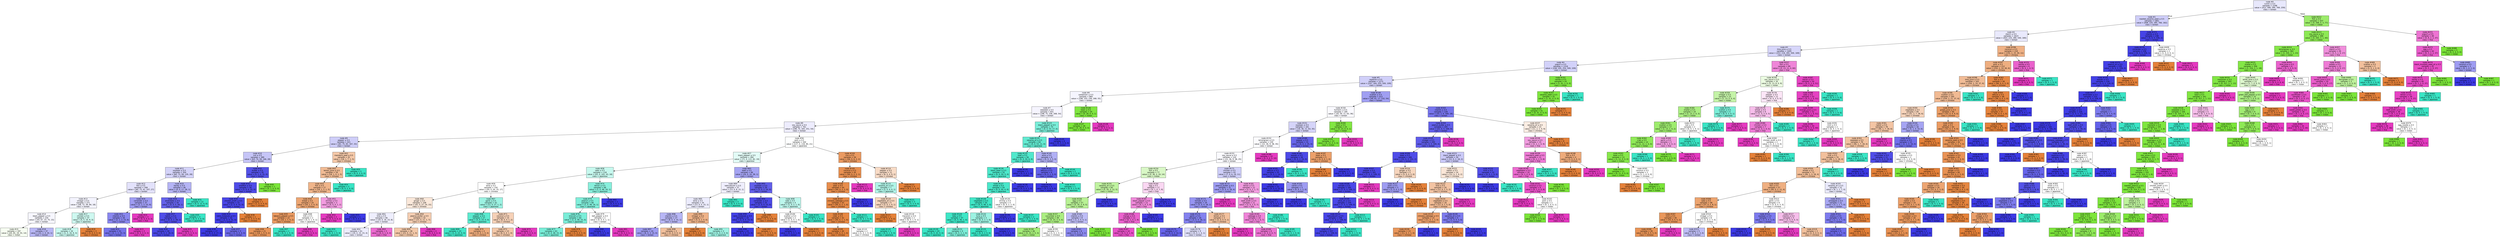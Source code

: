 digraph Tree {
node [shape=box, style="filled", color="black", fontname="helvetica"] ;
edge [fontname="helvetica"] ;
0 [label=<node &#35;0<br/>cumin &le; 0.5<br/>samples = 2298<br/>value = [412, 568, 290, 769, 259]<br/>class = korean>, fillcolor="#e8e8fc"] ;
1 [label=<node &#35;1<br/>roasted_sesame_seed &le; 0.5<br/>samples = 1861<br/>value = [408, 220, 285, 766, 182]<br/>class = korean>, fillcolor="#cfcef9"] ;
0 -> 1 [labeldistance=2.5, labelangle=45, headlabel="True"] ;
2 [label=<node &#35;2<br/>starch &le; 0.5<br/>samples = 1623<br/>value = [403, 220, 280, 540, 180]<br/>class = korean>, fillcolor="#e9e9fc"] ;
1 -> 2 ;
3 [label=<node &#35;3<br/>lime_juice &le; 0.5<br/>samples = 1405<br/>value = [253, 218, 265, 500, 169]<br/>class = korean>, fillcolor="#d7d6fa"] ;
2 -> 3 ;
4 [label=<node &#35;4<br/>yogurt &le; 0.5<br/>samples = 1316<br/>value = [248, 205, 254, 500, 109]<br/>class = korean>, fillcolor="#d2d1f9"] ;
3 -> 4 ;
5 [label=<node &#35;5<br/>cayenne &le; 0.5<br/>samples = 1273<br/>value = [247, 164, 253, 500, 109]<br/>class = korean>, fillcolor="#d0cff9"] ;
4 -> 5 ;
6 [label=<node &#35;6<br/>cardamom &le; 0.5<br/>samples = 860<br/>value = [198, 103, 236, 268, 55]<br/>class = korean>, fillcolor="#f5f5fe"] ;
5 -> 6 ;
7 [label=<node &#35;7<br/>seaweed &le; 0.5<br/>samples = 831<br/>value = [198, 75, 236, 268, 54]<br/>class = korean>, fillcolor="#f5f4fe"] ;
6 -> 7 ;
8 [label=<node &#35;8<br/>soy_sauce &le; 0.5<br/>samples = 761<br/>value = [198, 75, 183, 251, 54]<br/>class = korean>, fillcolor="#edecfd"] ;
7 -> 8 ;
9 [label=<node &#35;9<br/>pepper &le; 0.5<br/>samples = 421<br/>value = [81, 75, 65, 167, 33]<br/>class = korean>, fillcolor="#cecdf8"] ;
8 -> 9 ;
10 [label=<node &#35;10<br/>nut &le; 0.5<br/>samples = 389<br/>value = [63, 74, 58, 166, 28]<br/>class = korean>, fillcolor="#c6c5f7"] ;
9 -> 10 ;
11 [label=<node &#35;11<br/>soybean &le; 0.5<br/>samples = 354<br/>value = [60, 73, 58, 135, 28]<br/>class = korean>, fillcolor="#d4d3f9"] ;
10 -> 11 ;
12 [label=<node &#35;12<br/>fish &le; 0.5<br/>samples = 308<br/>value = [60, 73, 41, 107, 27]<br/>class = korean>, fillcolor="#e3e2fb"] ;
11 -> 12 ;
13 [label=<node &#35;13<br/>vinegar &le; 0.5<br/>samples = 271<br/>value = [58, 72, 39, 84, 18]<br/>class = korean>, fillcolor="#f3f3fd"] ;
12 -> 13 ;
14 [label=<node &#35;14<br/>black_pepper &le; 0.5<br/>samples = 234<br/>value = [54, 67, 23, 75, 15]<br/>class = korean>, fillcolor="#f6f6fe"] ;
13 -> 14 ;
15 [label=<node &#35;15<br/>samples = 197<br/>value = [44, 65, 19, 55, 14]<br/>class = indian>, fillcolor="#f6fdf1"] ;
14 -> 15 ;
16 [label=<node &#35;16<br/>samples = 37<br/>value = [10, 2, 4, 20, 1]<br/>class = korean>, fillcolor="#b7b6f5"] ;
14 -> 16 ;
17 [label=<node &#35;17<br/>chicken &le; 0.5<br/>samples = 37<br/>value = [4, 5, 16, 9, 3]<br/>class = japanese>, fillcolor="#cef8f0"] ;
13 -> 17 ;
18 [label=<node &#35;18<br/>samples = 34<br/>value = [1, 5, 16, 9, 3]<br/>class = japanese>, fillcolor="#c8f8ef"] ;
17 -> 18 ;
19 [label=<node &#35;19<br/>samples = 3<br/>value = [3, 0, 0, 0, 0]<br/>class = chinese>, fillcolor="#e58139"] ;
17 -> 19 ;
20 [label=<node &#35;20<br/>coriander &le; 0.5<br/>samples = 37<br/>value = [2, 1, 2, 23, 9]<br/>class = korean>, fillcolor="#9e9cf2"] ;
12 -> 20 ;
21 [label=<node &#35;21<br/>cilantro &le; 0.5<br/>samples = 34<br/>value = [2, 1, 2, 23, 6]<br/>class = korean>, fillcolor="#8987ef"] ;
20 -> 21 ;
22 [label=<node &#35;22<br/>samples = 31<br/>value = [2, 1, 2, 23, 3]<br/>class = korean>, fillcolor="#7472ec"] ;
21 -> 22 ;
23 [label=<node &#35;23<br/>samples = 3<br/>value = [0, 0, 0, 0, 3]<br/>class = thai>, fillcolor="#e539c0"] ;
21 -> 23 ;
24 [label=<node &#35;24<br/>samples = 3<br/>value = [0, 0, 0, 0, 3]<br/>class = thai>, fillcolor="#e539c0"] ;
20 -> 24 ;
25 [label=<node &#35;25<br/>barley &le; 0.5<br/>samples = 46<br/>value = [0, 0, 17, 28, 1]<br/>class = korean>, fillcolor="#b5b4f5"] ;
11 -> 25 ;
26 [label=<node &#35;26<br/>enokidake &le; 0.5<br/>samples = 34<br/>value = [0, 0, 5, 28, 1]<br/>class = korean>, fillcolor="#6462ea"] ;
25 -> 26 ;
27 [label=<node &#35;27<br/>radish &le; 0.5<br/>samples = 31<br/>value = [0, 0, 2, 28, 1]<br/>class = korean>, fillcolor="#504de8"] ;
26 -> 27 ;
28 [label=<node &#35;28<br/>samples = 30<br/>value = [0, 0, 2, 28, 0]<br/>class = korean>, fillcolor="#4a47e7"] ;
27 -> 28 ;
29 [label=<node &#35;29<br/>samples = 1<br/>value = [0, 0, 0, 0, 1]<br/>class = thai>, fillcolor="#e539c0"] ;
27 -> 29 ;
30 [label=<node &#35;30<br/>samples = 3<br/>value = [0, 0, 3, 0, 0]<br/>class = japanese>, fillcolor="#39e5c5"] ;
26 -> 30 ;
31 [label=<node &#35;31<br/>samples = 12<br/>value = [0, 0, 12, 0, 0]<br/>class = japanese>, fillcolor="#39e5c5"] ;
25 -> 31 ;
32 [label=<node &#35;32<br/>butter &le; 0.5<br/>samples = 35<br/>value = [3, 1, 0, 31, 0]<br/>class = korean>, fillcolor="#5452e8"] ;
10 -> 32 ;
33 [label=<node &#35;33<br/>shellfish &le; 0.5<br/>samples = 34<br/>value = [3, 0, 0, 31, 0]<br/>class = korean>, fillcolor="#4f4ce8"] ;
32 -> 33 ;
34 [label=<node &#35;34<br/>chicken_broth &le; 0.5<br/>samples = 33<br/>value = [2, 0, 0, 31, 0]<br/>class = korean>, fillcolor="#4946e7"] ;
33 -> 34 ;
35 [label=<node &#35;35<br/>cane_molasses &le; 0.5<br/>samples = 32<br/>value = [1, 0, 0, 31, 0]<br/>class = korean>, fillcolor="#423fe6"] ;
34 -> 35 ;
36 [label=<node &#35;36<br/>samples = 27<br/>value = [0, 0, 0, 27, 0]<br/>class = korean>, fillcolor="#3c39e5"] ;
35 -> 36 ;
37 [label=<node &#35;37<br/>samples = 5<br/>value = [1, 0, 0, 4, 0]<br/>class = korean>, fillcolor="#6d6aec"] ;
35 -> 37 ;
38 [label=<node &#35;38<br/>samples = 1<br/>value = [1, 0, 0, 0, 0]<br/>class = chinese>, fillcolor="#e58139"] ;
34 -> 38 ;
39 [label=<node &#35;39<br/>samples = 1<br/>value = [1, 0, 0, 0, 0]<br/>class = chinese>, fillcolor="#e58139"] ;
33 -> 39 ;
40 [label=<node &#35;40<br/>samples = 1<br/>value = [0, 1, 0, 0, 0]<br/>class = indian>, fillcolor="#7be539"] ;
32 -> 40 ;
41 [label=<node &#35;41<br/>mandarin_peel &le; 0.5<br/>samples = 32<br/>value = [18, 1, 7, 1, 5]<br/>class = chinese>, fillcolor="#f4c8a8"] ;
9 -> 41 ;
42 [label=<node &#35;42<br/>lemon_juice &le; 0.5<br/>samples = 29<br/>value = [18, 1, 4, 1, 5]<br/>class = chinese>, fillcolor="#f1bb94"] ;
41 -> 42 ;
43 [label=<node &#35;43<br/>fish &le; 0.5<br/>samples = 27<br/>value = [18, 1, 2, 1, 5]<br/>class = chinese>, fillcolor="#f0b58a"] ;
42 -> 43 ;
44 [label=<node &#35;44<br/>bread &le; 0.5<br/>samples = 24<br/>value = [18, 1, 2, 0, 3]<br/>class = chinese>, fillcolor="#eca572"] ;
43 -> 44 ;
45 [label=<node &#35;45<br/>tabasco_pepper &le; 0.5<br/>samples = 22<br/>value = [18, 1, 1, 0, 2]<br/>class = chinese>, fillcolor="#ea9a61"] ;
44 -> 45 ;
46 [label=<node &#35;46<br/>samples = 21<br/>value = [18, 1, 0, 0, 2]<br/>class = chinese>, fillcolor="#e99558"] ;
45 -> 46 ;
47 [label=<node &#35;47<br/>samples = 1<br/>value = [0, 0, 1, 0, 0]<br/>class = japanese>, fillcolor="#39e5c5"] ;
45 -> 47 ;
48 [label=<node &#35;48<br/>milk &le; 0.5<br/>samples = 2<br/>value = [0, 0, 1, 0, 1]<br/>class = japanese>, fillcolor="#ffffff"] ;
44 -> 48 ;
49 [label=<node &#35;49<br/>samples = 1<br/>value = [0, 0, 0, 0, 1]<br/>class = thai>, fillcolor="#e539c0"] ;
48 -> 49 ;
50 [label=<node &#35;50<br/>samples = 1<br/>value = [0, 0, 1, 0, 0]<br/>class = japanese>, fillcolor="#39e5c5"] ;
48 -> 50 ;
51 [label=<node &#35;51<br/>shrimp &le; 0.5<br/>samples = 3<br/>value = [0, 0, 0, 1, 2]<br/>class = thai>, fillcolor="#f29ce0"] ;
43 -> 51 ;
52 [label=<node &#35;52<br/>samples = 2<br/>value = [0, 0, 0, 0, 2]<br/>class = thai>, fillcolor="#e539c0"] ;
51 -> 52 ;
53 [label=<node &#35;53<br/>samples = 1<br/>value = [0, 0, 0, 1, 0]<br/>class = korean>, fillcolor="#3c39e5"] ;
51 -> 53 ;
54 [label=<node &#35;54<br/>samples = 2<br/>value = [0, 0, 2, 0, 0]<br/>class = japanese>, fillcolor="#39e5c5"] ;
42 -> 54 ;
55 [label=<node &#35;55<br/>samples = 3<br/>value = [0, 0, 3, 0, 0]<br/>class = japanese>, fillcolor="#39e5c5"] ;
41 -> 55 ;
56 [label=<node &#35;56<br/>pork &le; 0.5<br/>samples = 340<br/>value = [117, 0, 118, 84, 21]<br/>class = japanese>, fillcolor="#feffff"] ;
8 -> 56 ;
57 [label=<node &#35;57<br/>black_pepper &le; 0.5<br/>samples = 284<br/>value = [71, 0, 112, 82, 19]<br/>class = japanese>, fillcolor="#e2fbf6"] ;
56 -> 57 ;
58 [label=<node &#35;58<br/>sake &le; 0.5<br/>samples = 218<br/>value = [55, 0, 102, 43, 18]<br/>class = japanese>, fillcolor="#c6f8ee"] ;
57 -> 58 ;
59 [label=<node &#35;59<br/>wine &le; 0.5<br/>samples = 150<br/>value = [54, 0, 54, 25, 17]<br/>class = chinese>, fillcolor="#ffffff"] ;
58 -> 59 ;
60 [label=<node &#35;60<br/>ginger &le; 0.5<br/>samples = 108<br/>value = [42, 0, 27, 24, 15]<br/>class = chinese>, fillcolor="#fae8da"] ;
59 -> 60 ;
61 [label=<node &#35;61<br/>lime &le; 0.5<br/>samples = 66<br/>value = [19, 0, 16, 23, 8]<br/>class = korean>, fillcolor="#eeeefd"] ;
60 -> 61 ;
62 [label=<node &#35;62<br/>samples = 61<br/>value = [19, 0, 15, 23, 4]<br/>class = korean>, fillcolor="#ececfd"] ;
61 -> 62 ;
63 [label=<node &#35;63<br/>samples = 5<br/>value = [0, 0, 1, 0, 4]<br/>class = thai>, fillcolor="#ec6ad0"] ;
61 -> 63 ;
64 [label=<node &#35;64<br/>peanut_butter &le; 0.5<br/>samples = 42<br/>value = [23, 0, 11, 1, 7]<br/>class = chinese>, fillcolor="#f5ceb2"] ;
60 -> 64 ;
65 [label=<node &#35;65<br/>samples = 38<br/>value = [23, 0, 11, 1, 3]<br/>class = chinese>, fillcolor="#f3c7a7"] ;
64 -> 65 ;
66 [label=<node &#35;66<br/>samples = 4<br/>value = [0, 0, 0, 0, 4]<br/>class = thai>, fillcolor="#e539c0"] ;
64 -> 66 ;
67 [label=<node &#35;67<br/>garlic &le; 0.5<br/>samples = 42<br/>value = [12, 0, 27, 1, 2]<br/>class = japanese>, fillcolor="#9cf2e2"] ;
59 -> 67 ;
68 [label=<node &#35;68<br/>pepper &le; 0.5<br/>samples = 27<br/>value = [4, 0, 23, 0, 0]<br/>class = japanese>, fillcolor="#5beacf"] ;
67 -> 68 ;
69 [label=<node &#35;69<br/>samples = 23<br/>value = [1, 0, 22, 0, 0]<br/>class = japanese>, fillcolor="#42e6c8"] ;
68 -> 69 ;
70 [label=<node &#35;70<br/>samples = 4<br/>value = [3, 0, 1, 0, 0]<br/>class = chinese>, fillcolor="#eeab7b"] ;
68 -> 70 ;
71 [label=<node &#35;71<br/>coconut &le; 0.5<br/>samples = 15<br/>value = [8, 0, 4, 1, 2]<br/>class = chinese>, fillcolor="#f6d1b7"] ;
67 -> 71 ;
72 [label=<node &#35;72<br/>samples = 13<br/>value = [8, 0, 4, 1, 0]<br/>class = chinese>, fillcolor="#f3c7a7"] ;
71 -> 72 ;
73 [label=<node &#35;73<br/>samples = 2<br/>value = [0, 0, 0, 0, 2]<br/>class = thai>, fillcolor="#e539c0"] ;
71 -> 73 ;
74 [label=<node &#35;74<br/>lemon &le; 0.5<br/>samples = 68<br/>value = [1, 0, 48, 18, 1]<br/>class = japanese>, fillcolor="#88efdc"] ;
58 -> 74 ;
75 [label=<node &#35;75<br/>peanut &le; 0.5<br/>samples = 66<br/>value = [1, 0, 48, 16, 1]<br/>class = japanese>, fillcolor="#80eeda"] ;
74 -> 75 ;
76 [label=<node &#35;76<br/>broccoli &le; 0.5<br/>samples = 64<br/>value = [1, 0, 48, 15, 0]<br/>class = japanese>, fillcolor="#7aedd8"] ;
75 -> 76 ;
77 [label=<node &#35;77<br/>samples = 63<br/>value = [0, 0, 48, 15, 0]<br/>class = japanese>, fillcolor="#77edd7"] ;
76 -> 77 ;
78 [label=<node &#35;78<br/>samples = 1<br/>value = [1, 0, 0, 0, 0]<br/>class = chinese>, fillcolor="#e58139"] ;
76 -> 78 ;
79 [label=<node &#35;79<br/>bell_pepper &le; 0.5<br/>samples = 2<br/>value = [0, 0, 0, 1, 1]<br/>class = korean>, fillcolor="#ffffff"] ;
75 -> 79 ;
80 [label=<node &#35;80<br/>samples = 1<br/>value = [0, 0, 0, 1, 0]<br/>class = korean>, fillcolor="#3c39e5"] ;
79 -> 80 ;
81 [label=<node &#35;81<br/>samples = 1<br/>value = [0, 0, 0, 0, 1]<br/>class = thai>, fillcolor="#e539c0"] ;
79 -> 81 ;
82 [label=<node &#35;82<br/>samples = 2<br/>value = [0, 0, 0, 2, 0]<br/>class = korean>, fillcolor="#3c39e5"] ;
74 -> 82 ;
83 [label=<node &#35;83<br/>beef &le; 0.5<br/>samples = 66<br/>value = [16, 0, 10, 39, 1]<br/>class = korean>, fillcolor="#a5a4f3"] ;
57 -> 83 ;
84 [label=<node &#35;84<br/>katsuobushi &le; 0.5<br/>samples = 37<br/>value = [13, 0, 8, 15, 1]<br/>class = korean>, fillcolor="#efeefd"] ;
83 -> 84 ;
85 [label=<node &#35;85<br/>wine &le; 0.5<br/>samples = 34<br/>value = [13, 0, 5, 15, 1]<br/>class = korean>, fillcolor="#ececfd"] ;
84 -> 85 ;
86 [label=<node &#35;86<br/>cilantro &le; 0.5<br/>samples = 27<br/>value = [8, 0, 3, 15, 1]<br/>class = korean>, fillcolor="#b7b6f5"] ;
85 -> 86 ;
87 [label=<node &#35;87<br/>samples = 24<br/>value = [6, 0, 3, 15, 0]<br/>class = korean>, fillcolor="#9e9cf2"] ;
86 -> 87 ;
88 [label=<node &#35;88<br/>samples = 3<br/>value = [2, 0, 0, 0, 1]<br/>class = chinese>, fillcolor="#f2c09c"] ;
86 -> 88 ;
89 [label=<node &#35;89<br/>vinegar &le; 0.5<br/>samples = 7<br/>value = [5, 0, 2, 0, 0]<br/>class = chinese>, fillcolor="#efb388"] ;
85 -> 89 ;
90 [label=<node &#35;90<br/>samples = 4<br/>value = [4, 0, 0, 0, 0]<br/>class = chinese>, fillcolor="#e58139"] ;
89 -> 90 ;
91 [label=<node &#35;91<br/>samples = 3<br/>value = [1, 0, 2, 0, 0]<br/>class = japanese>, fillcolor="#9cf2e2"] ;
89 -> 91 ;
92 [label=<node &#35;92<br/>samples = 3<br/>value = [0, 0, 3, 0, 0]<br/>class = japanese>, fillcolor="#39e5c5"] ;
84 -> 92 ;
93 [label=<node &#35;93<br/>soybean &le; 0.5<br/>samples = 29<br/>value = [3, 0, 2, 24, 0]<br/>class = korean>, fillcolor="#625fea"] ;
83 -> 93 ;
94 [label=<node &#35;94<br/>coriander &le; 0.5<br/>samples = 25<br/>value = [2, 0, 0, 23, 0]<br/>class = korean>, fillcolor="#4d4ae7"] ;
93 -> 94 ;
95 [label=<node &#35;95<br/>cane_molasses &le; 0.5<br/>samples = 24<br/>value = [1, 0, 0, 23, 0]<br/>class = korean>, fillcolor="#4442e6"] ;
94 -> 95 ;
96 [label=<node &#35;96<br/>samples = 23<br/>value = [0, 0, 0, 23, 0]<br/>class = korean>, fillcolor="#3c39e5"] ;
95 -> 96 ;
97 [label=<node &#35;97<br/>samples = 1<br/>value = [1, 0, 0, 0, 0]<br/>class = chinese>, fillcolor="#e58139"] ;
95 -> 97 ;
98 [label=<node &#35;98<br/>samples = 1<br/>value = [1, 0, 0, 0, 0]<br/>class = chinese>, fillcolor="#e58139"] ;
94 -> 98 ;
99 [label=<node &#35;99<br/>sake &le; 0.5<br/>samples = 4<br/>value = [1, 0, 2, 1, 0]<br/>class = japanese>, fillcolor="#bdf6ec"] ;
93 -> 99 ;
100 [label=<node &#35;100<br/>scallion &le; 0.5<br/>samples = 2<br/>value = [1, 0, 0, 1, 0]<br/>class = chinese>, fillcolor="#ffffff"] ;
99 -> 100 ;
101 [label=<node &#35;101<br/>samples = 1<br/>value = [0, 0, 0, 1, 0]<br/>class = korean>, fillcolor="#3c39e5"] ;
100 -> 101 ;
102 [label=<node &#35;102<br/>samples = 1<br/>value = [1, 0, 0, 0, 0]<br/>class = chinese>, fillcolor="#e58139"] ;
100 -> 102 ;
103 [label=<node &#35;103<br/>samples = 2<br/>value = [0, 0, 2, 0, 0]<br/>class = japanese>, fillcolor="#39e5c5"] ;
99 -> 103 ;
104 [label=<node &#35;104<br/>rice &le; 0.5<br/>samples = 56<br/>value = [46, 0, 6, 2, 2]<br/>class = chinese>, fillcolor="#ea9a61"] ;
56 -> 104 ;
105 [label=<node &#35;105<br/>coconut &le; 0.5<br/>samples = 45<br/>value = [40, 0, 2, 2, 1]<br/>class = chinese>, fillcolor="#e89050"] ;
104 -> 105 ;
106 [label=<node &#35;106<br/>pear &le; 0.5<br/>samples = 44<br/>value = [40, 0, 2, 2, 0]<br/>class = chinese>, fillcolor="#e78d4c"] ;
105 -> 106 ;
107 [label=<node &#35;107<br/>chinese_cabbage &le; 0.5<br/>samples = 43<br/>value = [40, 0, 2, 1, 0]<br/>class = chinese>, fillcolor="#e78a47"] ;
106 -> 107 ;
108 [label=<node &#35;108<br/>cider &le; 0.5<br/>samples = 42<br/>value = [40, 0, 1, 1, 0]<br/>class = chinese>, fillcolor="#e68743"] ;
107 -> 108 ;
109 [label=<node &#35;109<br/>samples = 40<br/>value = [39, 0, 0, 1, 0]<br/>class = chinese>, fillcolor="#e6843e"] ;
108 -> 109 ;
110 [label=<node &#35;110<br/>samples = 2<br/>value = [1, 0, 1, 0, 0]<br/>class = chinese>, fillcolor="#ffffff"] ;
108 -> 110 ;
111 [label=<node &#35;111<br/>samples = 1<br/>value = [0, 0, 1, 0, 0]<br/>class = japanese>, fillcolor="#39e5c5"] ;
107 -> 111 ;
112 [label=<node &#35;112<br/>samples = 1<br/>value = [0, 0, 0, 1, 0]<br/>class = korean>, fillcolor="#3c39e5"] ;
106 -> 112 ;
113 [label=<node &#35;113<br/>samples = 1<br/>value = [0, 0, 0, 0, 1]<br/>class = thai>, fillcolor="#e539c0"] ;
105 -> 113 ;
114 [label=<node &#35;114<br/>pepper &le; 0.5<br/>samples = 11<br/>value = [6, 0, 4, 0, 1]<br/>class = chinese>, fillcolor="#f8dbc6"] ;
104 -> 114 ;
115 [label=<node &#35;115<br/>sesame_oil &le; 0.5<br/>samples = 7<br/>value = [2, 0, 4, 0, 1]<br/>class = japanese>, fillcolor="#b0f5e8"] ;
114 -> 115 ;
116 [label=<node &#35;116<br/>vegetable_oil &le; 0.5<br/>samples = 4<br/>value = [2, 0, 1, 0, 1]<br/>class = chinese>, fillcolor="#f6d5bd"] ;
115 -> 116 ;
117 [label=<node &#35;117<br/>samples = 2<br/>value = [2, 0, 0, 0, 0]<br/>class = chinese>, fillcolor="#e58139"] ;
116 -> 117 ;
118 [label=<node &#35;118<br/>macaroni &le; 0.5<br/>samples = 2<br/>value = [0, 0, 1, 0, 1]<br/>class = japanese>, fillcolor="#ffffff"] ;
116 -> 118 ;
119 [label=<node &#35;119<br/>samples = 1<br/>value = [0, 0, 1, 0, 0]<br/>class = japanese>, fillcolor="#39e5c5"] ;
118 -> 119 ;
120 [label=<node &#35;120<br/>samples = 1<br/>value = [0, 0, 0, 0, 1]<br/>class = thai>, fillcolor="#e539c0"] ;
118 -> 120 ;
121 [label=<node &#35;121<br/>samples = 3<br/>value = [0, 0, 3, 0, 0]<br/>class = japanese>, fillcolor="#39e5c5"] ;
115 -> 121 ;
122 [label=<node &#35;122<br/>samples = 4<br/>value = [4, 0, 0, 0, 0]<br/>class = chinese>, fillcolor="#e58139"] ;
114 -> 122 ;
123 [label=<node &#35;123<br/>black_pepper &le; 0.5<br/>samples = 70<br/>value = [0, 0, 53, 17, 0]<br/>class = japanese>, fillcolor="#79edd8"] ;
7 -> 123 ;
124 [label=<node &#35;124<br/>sesame_oil &le; 0.5<br/>samples = 64<br/>value = [0, 0, 53, 11, 0]<br/>class = japanese>, fillcolor="#62ead1"] ;
123 -> 124 ;
125 [label=<node &#35;125<br/>beef &le; 0.5<br/>samples = 56<br/>value = [0, 0, 50, 6, 0]<br/>class = japanese>, fillcolor="#51e8cc"] ;
124 -> 125 ;
126 [label=<node &#35;126<br/>black_bean &le; 0.5<br/>samples = 55<br/>value = [0, 0, 50, 5, 0]<br/>class = japanese>, fillcolor="#4de8cb"] ;
125 -> 126 ;
127 [label=<node &#35;127<br/>wheat &le; 0.5<br/>samples = 54<br/>value = [0, 0, 50, 4, 0]<br/>class = japanese>, fillcolor="#49e7ca"] ;
126 -> 127 ;
128 [label=<node &#35;128<br/>vegetable &le; 0.5<br/>samples = 50<br/>value = [0, 0, 48, 2, 0]<br/>class = japanese>, fillcolor="#41e6c7"] ;
127 -> 128 ;
129 [label=<node &#35;129<br/>kelp &le; 0.5<br/>samples = 47<br/>value = [0, 0, 46, 1, 0]<br/>class = japanese>, fillcolor="#3de6c6"] ;
128 -> 129 ;
130 [label=<node &#35;130<br/>samples = 43<br/>value = [0, 0, 43, 0, 0]<br/>class = japanese>, fillcolor="#39e5c5"] ;
129 -> 130 ;
131 [label=<node &#35;131<br/>samples = 4<br/>value = [0, 0, 3, 1, 0]<br/>class = japanese>, fillcolor="#7beed8"] ;
129 -> 131 ;
132 [label=<node &#35;132<br/>tuna &le; 0.5<br/>samples = 3<br/>value = [0, 0, 2, 1, 0]<br/>class = japanese>, fillcolor="#9cf2e2"] ;
128 -> 132 ;
133 [label=<node &#35;133<br/>samples = 2<br/>value = [0, 0, 2, 0, 0]<br/>class = japanese>, fillcolor="#39e5c5"] ;
132 -> 133 ;
134 [label=<node &#35;134<br/>samples = 1<br/>value = [0, 0, 0, 1, 0]<br/>class = korean>, fillcolor="#3c39e5"] ;
132 -> 134 ;
135 [label=<node &#35;135<br/>shrimp &le; 0.5<br/>samples = 4<br/>value = [0, 0, 2, 2, 0]<br/>class = japanese>, fillcolor="#ffffff"] ;
127 -> 135 ;
136 [label=<node &#35;136<br/>samples = 2<br/>value = [0, 0, 0, 2, 0]<br/>class = korean>, fillcolor="#3c39e5"] ;
135 -> 136 ;
137 [label=<node &#35;137<br/>samples = 2<br/>value = [0, 0, 2, 0, 0]<br/>class = japanese>, fillcolor="#39e5c5"] ;
135 -> 137 ;
138 [label=<node &#35;138<br/>samples = 1<br/>value = [0, 0, 0, 1, 0]<br/>class = korean>, fillcolor="#3c39e5"] ;
126 -> 138 ;
139 [label=<node &#35;139<br/>samples = 1<br/>value = [0, 0, 0, 1, 0]<br/>class = korean>, fillcolor="#3c39e5"] ;
125 -> 139 ;
140 [label=<node &#35;140<br/>wine &le; 0.5<br/>samples = 8<br/>value = [0, 0, 3, 5, 0]<br/>class = korean>, fillcolor="#b1b0f5"] ;
124 -> 140 ;
141 [label=<node &#35;141<br/>lettuce &le; 0.5<br/>samples = 6<br/>value = [0, 0, 1, 5, 0]<br/>class = korean>, fillcolor="#6361ea"] ;
140 -> 141 ;
142 [label=<node &#35;142<br/>samples = 5<br/>value = [0, 0, 0, 5, 0]<br/>class = korean>, fillcolor="#3c39e5"] ;
141 -> 142 ;
143 [label=<node &#35;143<br/>samples = 1<br/>value = [0, 0, 1, 0, 0]<br/>class = japanese>, fillcolor="#39e5c5"] ;
141 -> 143 ;
144 [label=<node &#35;144<br/>samples = 2<br/>value = [0, 0, 2, 0, 0]<br/>class = japanese>, fillcolor="#39e5c5"] ;
140 -> 144 ;
145 [label=<node &#35;145<br/>samples = 6<br/>value = [0, 0, 0, 6, 0]<br/>class = korean>, fillcolor="#3c39e5"] ;
123 -> 145 ;
146 [label=<node &#35;146<br/>bean &le; 0.5<br/>samples = 29<br/>value = [0, 28, 0, 0, 1]<br/>class = indian>, fillcolor="#80e640"] ;
6 -> 146 ;
147 [label=<node &#35;147<br/>samples = 28<br/>value = [0, 28, 0, 0, 0]<br/>class = indian>, fillcolor="#7be539"] ;
146 -> 147 ;
148 [label=<node &#35;148<br/>samples = 1<br/>value = [0, 0, 0, 0, 1]<br/>class = thai>, fillcolor="#e539c0"] ;
146 -> 148 ;
149 [label=<node &#35;149<br/>scallion &le; 0.5<br/>samples = 413<br/>value = [49, 61, 17, 232, 54]<br/>class = korean>, fillcolor="#a09ff2"] ;
5 -> 149 ;
150 [label=<node &#35;150<br/>turmeric &le; 0.5<br/>samples = 185<br/>value = [16, 59, 11, 63, 36]<br/>class = korean>, fillcolor="#f9f9fe"] ;
149 -> 150 ;
151 [label=<node &#35;151<br/>soybean &le; 0.5<br/>samples = 161<br/>value = [16, 36, 11, 63, 35]<br/>class = korean>, fillcolor="#d5d4f9"] ;
150 -> 151 ;
152 [label=<node &#35;152<br/>lemongrass &le; 0.5<br/>samples = 130<br/>value = [12, 36, 9, 38, 35]<br/>class = korean>, fillcolor="#fbfbfe"] ;
151 -> 152 ;
153 [label=<node &#35;153<br/>soy_sauce &le; 0.5<br/>samples = 120<br/>value = [12, 36, 9, 38, 25]<br/>class = korean>, fillcolor="#fafafe"] ;
152 -> 153 ;
154 [label=<node &#35;154<br/>fish &le; 0.5<br/>samples = 77<br/>value = [5, 36, 3, 19, 14]<br/>class = indian>, fillcolor="#d8f7c5"] ;
153 -> 154 ;
155 [label=<node &#35;155<br/>sesame_oil &le; 0.5<br/>samples = 60<br/>value = [5, 35, 3, 12, 5]<br/>class = indian>, fillcolor="#c0f3a0"] ;
154 -> 155 ;
156 [label=<node &#35;156<br/>egg &le; 0.5<br/>samples = 57<br/>value = [5, 35, 3, 9, 5]<br/>class = indian>, fillcolor="#b8f194"] ;
155 -> 156 ;
157 [label=<node &#35;157<br/>cucumber &le; 0.5<br/>samples = 49<br/>value = [4, 33, 3, 5, 4]<br/>class = indian>, fillcolor="#abee81"] ;
156 -> 157 ;
158 [label=<node &#35;158<br/>samples = 46<br/>value = [3, 33, 2, 5, 3]<br/>class = indian>, fillcolor="#a5ed78"] ;
157 -> 158 ;
159 [label=<node &#35;159<br/>samples = 3<br/>value = [1, 0, 1, 0, 1]<br/>class = chinese>, fillcolor="#ffffff"] ;
157 -> 159 ;
160 [label=<node &#35;160<br/>cilantro &le; 0.5<br/>samples = 8<br/>value = [1, 2, 0, 4, 1]<br/>class = korean>, fillcolor="#bebdf6"] ;
156 -> 160 ;
161 [label=<node &#35;161<br/>samples = 6<br/>value = [1, 0, 0, 4, 1]<br/>class = korean>, fillcolor="#8a88ef"] ;
160 -> 161 ;
162 [label=<node &#35;162<br/>samples = 2<br/>value = [0, 2, 0, 0, 0]<br/>class = indian>, fillcolor="#7be539"] ;
160 -> 162 ;
163 [label=<node &#35;163<br/>samples = 3<br/>value = [0, 0, 0, 3, 0]<br/>class = korean>, fillcolor="#3c39e5"] ;
155 -> 163 ;
164 [label=<node &#35;164<br/>egg &le; 0.5<br/>samples = 17<br/>value = [0, 1, 0, 7, 9]<br/>class = thai>, fillcolor="#fad7f2"] ;
154 -> 164 ;
165 [label=<node &#35;165<br/>black_pepper &le; 0.5<br/>samples = 13<br/>value = [0, 1, 0, 3, 9]<br/>class = thai>, fillcolor="#ef88d9"] ;
164 -> 165 ;
166 [label=<node &#35;166<br/>mango &le; 0.5<br/>samples = 11<br/>value = [0, 1, 0, 1, 9]<br/>class = thai>, fillcolor="#ea61cd"] ;
165 -> 166 ;
167 [label=<node &#35;167<br/>samples = 10<br/>value = [0, 0, 0, 1, 9]<br/>class = thai>, fillcolor="#e84fc7"] ;
166 -> 167 ;
168 [label=<node &#35;168<br/>samples = 1<br/>value = [0, 1, 0, 0, 0]<br/>class = indian>, fillcolor="#7be539"] ;
166 -> 168 ;
169 [label=<node &#35;169<br/>samples = 2<br/>value = [0, 0, 0, 2, 0]<br/>class = korean>, fillcolor="#3c39e5"] ;
165 -> 169 ;
170 [label=<node &#35;170<br/>samples = 4<br/>value = [0, 0, 0, 4, 0]<br/>class = korean>, fillcolor="#3c39e5"] ;
164 -> 170 ;
171 [label=<node &#35;171<br/>chicken &le; 0.5<br/>samples = 43<br/>value = [7, 0, 6, 19, 11]<br/>class = korean>, fillcolor="#cecef8"] ;
153 -> 171 ;
172 [label=<node &#35;172<br/>peanut_butter &le; 0.5<br/>samples = 31<br/>value = [5, 0, 4, 18, 4]<br/>class = korean>, fillcolor="#9d9cf2"] ;
171 -> 172 ;
173 [label=<node &#35;173<br/>tomato &le; 0.5<br/>samples = 29<br/>value = [5, 0, 4, 18, 2]<br/>class = korean>, fillcolor="#9594f1"] ;
172 -> 173 ;
174 [label=<node &#35;174<br/>garlic &le; 0.5<br/>samples = 26<br/>value = [3, 0, 4, 18, 1]<br/>class = korean>, fillcolor="#8381ee"] ;
173 -> 174 ;
175 [label=<node &#35;175<br/>samples = 17<br/>value = [0, 0, 3, 14, 0]<br/>class = korean>, fillcolor="#6663eb"] ;
174 -> 175 ;
176 [label=<node &#35;176<br/>samples = 9<br/>value = [3, 0, 1, 4, 1]<br/>class = korean>, fillcolor="#dedefb"] ;
174 -> 176 ;
177 [label=<node &#35;177<br/>lemon &le; 0.5<br/>samples = 3<br/>value = [2, 0, 0, 0, 1]<br/>class = chinese>, fillcolor="#f2c09c"] ;
173 -> 177 ;
178 [label=<node &#35;178<br/>samples = 2<br/>value = [2, 0, 0, 0, 0]<br/>class = chinese>, fillcolor="#e58139"] ;
177 -> 178 ;
179 [label=<node &#35;179<br/>samples = 1<br/>value = [0, 0, 0, 0, 1]<br/>class = thai>, fillcolor="#e539c0"] ;
177 -> 179 ;
180 [label=<node &#35;180<br/>samples = 2<br/>value = [0, 0, 0, 0, 2]<br/>class = thai>, fillcolor="#e539c0"] ;
172 -> 180 ;
181 [label=<node &#35;181<br/>lemon &le; 0.5<br/>samples = 12<br/>value = [2, 0, 2, 1, 7]<br/>class = thai>, fillcolor="#f29ce0"] ;
171 -> 181 ;
182 [label=<node &#35;182<br/>beef_broth &le; 0.5<br/>samples = 11<br/>value = [2, 0, 2, 0, 7]<br/>class = thai>, fillcolor="#f191dc"] ;
181 -> 182 ;
183 [label=<node &#35;183<br/>cabbage &le; 0.5<br/>samples = 10<br/>value = [2, 0, 1, 0, 7]<br/>class = thai>, fillcolor="#ef83d8"] ;
182 -> 183 ;
184 [label=<node &#35;184<br/>samples = 9<br/>value = [2, 0, 0, 0, 7]<br/>class = thai>, fillcolor="#ec72d2"] ;
183 -> 184 ;
185 [label=<node &#35;185<br/>samples = 1<br/>value = [0, 0, 1, 0, 0]<br/>class = japanese>, fillcolor="#39e5c5"] ;
183 -> 185 ;
186 [label=<node &#35;186<br/>samples = 1<br/>value = [0, 0, 1, 0, 0]<br/>class = japanese>, fillcolor="#39e5c5"] ;
182 -> 186 ;
187 [label=<node &#35;187<br/>samples = 1<br/>value = [0, 0, 0, 1, 0]<br/>class = korean>, fillcolor="#3c39e5"] ;
181 -> 187 ;
188 [label=<node &#35;188<br/>samples = 10<br/>value = [0, 0, 0, 0, 10]<br/>class = thai>, fillcolor="#e539c0"] ;
152 -> 188 ;
189 [label=<node &#35;189<br/>pepper &le; 0.5<br/>samples = 31<br/>value = [4, 0, 2, 25, 0]<br/>class = korean>, fillcolor="#6765eb"] ;
151 -> 189 ;
190 [label=<node &#35;190<br/>wasabi &le; 0.5<br/>samples = 26<br/>value = [0, 0, 2, 24, 0]<br/>class = korean>, fillcolor="#4c49e7"] ;
189 -> 190 ;
191 [label=<node &#35;191<br/>lettuce &le; 0.5<br/>samples = 25<br/>value = [0, 0, 1, 24, 0]<br/>class = korean>, fillcolor="#4441e6"] ;
190 -> 191 ;
192 [label=<node &#35;192<br/>samples = 22<br/>value = [0, 0, 0, 22, 0]<br/>class = korean>, fillcolor="#3c39e5"] ;
191 -> 192 ;
193 [label=<node &#35;193<br/>carrot &le; 0.5<br/>samples = 3<br/>value = [0, 0, 1, 2, 0]<br/>class = korean>, fillcolor="#9e9cf2"] ;
191 -> 193 ;
194 [label=<node &#35;194<br/>samples = 2<br/>value = [0, 0, 0, 2, 0]<br/>class = korean>, fillcolor="#3c39e5"] ;
193 -> 194 ;
195 [label=<node &#35;195<br/>samples = 1<br/>value = [0, 0, 1, 0, 0]<br/>class = japanese>, fillcolor="#39e5c5"] ;
193 -> 195 ;
196 [label=<node &#35;196<br/>samples = 1<br/>value = [0, 0, 1, 0, 0]<br/>class = japanese>, fillcolor="#39e5c5"] ;
190 -> 196 ;
197 [label=<node &#35;197<br/>bean &le; 0.5<br/>samples = 5<br/>value = [4, 0, 0, 1, 0]<br/>class = chinese>, fillcolor="#eca06a"] ;
189 -> 197 ;
198 [label=<node &#35;198<br/>samples = 4<br/>value = [4, 0, 0, 0, 0]<br/>class = chinese>, fillcolor="#e58139"] ;
197 -> 198 ;
199 [label=<node &#35;199<br/>samples = 1<br/>value = [0, 0, 0, 1, 0]<br/>class = korean>, fillcolor="#3c39e5"] ;
197 -> 199 ;
200 [label=<node &#35;200<br/>basil &le; 0.5<br/>samples = 24<br/>value = [0, 23, 0, 0, 1]<br/>class = indian>, fillcolor="#81e642"] ;
150 -> 200 ;
201 [label=<node &#35;201<br/>samples = 23<br/>value = [0, 23, 0, 0, 0]<br/>class = indian>, fillcolor="#7be539"] ;
200 -> 201 ;
202 [label=<node &#35;202<br/>samples = 1<br/>value = [0, 0, 0, 0, 1]<br/>class = thai>, fillcolor="#e539c0"] ;
200 -> 202 ;
203 [label=<node &#35;203<br/>cilantro &le; 0.5<br/>samples = 228<br/>value = [33, 2, 6, 169, 18]<br/>class = korean>, fillcolor="#7775ed"] ;
149 -> 203 ;
204 [label=<node &#35;204<br/>peanut_butter &le; 0.5<br/>samples = 205<br/>value = [22, 0, 5, 169, 9]<br/>class = korean>, fillcolor="#6260ea"] ;
203 -> 204 ;
205 [label=<node &#35;205<br/>vinegar &le; 0.5<br/>samples = 200<br/>value = [22, 0, 5, 169, 4]<br/>class = korean>, fillcolor="#5e5bea"] ;
204 -> 205 ;
206 [label=<node &#35;206<br/>bean &le; 0.5<br/>samples = 166<br/>value = [10, 0, 3, 151, 2]<br/>class = korean>, fillcolor="#4f4ce8"] ;
205 -> 206 ;
207 [label=<node &#35;207<br/>pepper &le; 0.5<br/>samples = 161<br/>value = [7, 0, 3, 149, 2]<br/>class = korean>, fillcolor="#4b48e7"] ;
206 -> 207 ;
208 [label=<node &#35;208<br/>tomato &le; 0.5<br/>samples = 160<br/>value = [7, 0, 3, 149, 1]<br/>class = korean>, fillcolor="#4a47e7"] ;
207 -> 208 ;
209 [label=<node &#35;209<br/>olive_oil &le; 0.5<br/>samples = 159<br/>value = [7, 0, 3, 149, 0]<br/>class = korean>, fillcolor="#4946e7"] ;
208 -> 209 ;
210 [label=<node &#35;210<br/>katsuobushi &le; 0.5<br/>samples = 158<br/>value = [7, 0, 2, 149, 0]<br/>class = korean>, fillcolor="#4845e7"] ;
209 -> 210 ;
211 [label=<node &#35;211<br/>samples = 157<br/>value = [7, 0, 1, 149, 0]<br/>class = korean>, fillcolor="#4644e6"] ;
210 -> 211 ;
212 [label=<node &#35;212<br/>samples = 1<br/>value = [0, 0, 1, 0, 0]<br/>class = japanese>, fillcolor="#39e5c5"] ;
210 -> 212 ;
213 [label=<node &#35;213<br/>samples = 1<br/>value = [0, 0, 1, 0, 0]<br/>class = japanese>, fillcolor="#39e5c5"] ;
209 -> 213 ;
214 [label=<node &#35;214<br/>samples = 1<br/>value = [0, 0, 0, 0, 1]<br/>class = thai>, fillcolor="#e539c0"] ;
208 -> 214 ;
215 [label=<node &#35;215<br/>samples = 1<br/>value = [0, 0, 0, 0, 1]<br/>class = thai>, fillcolor="#e539c0"] ;
207 -> 215 ;
216 [label=<node &#35;216<br/>ginger &le; 0.5<br/>samples = 5<br/>value = [3, 0, 0, 2, 0]<br/>class = chinese>, fillcolor="#f6d5bd"] ;
206 -> 216 ;
217 [label=<node &#35;217<br/>pork &le; 0.5<br/>samples = 3<br/>value = [1, 0, 0, 2, 0]<br/>class = korean>, fillcolor="#9e9cf2"] ;
216 -> 217 ;
218 [label=<node &#35;218<br/>samples = 2<br/>value = [0, 0, 0, 2, 0]<br/>class = korean>, fillcolor="#3c39e5"] ;
217 -> 218 ;
219 [label=<node &#35;219<br/>samples = 1<br/>value = [1, 0, 0, 0, 0]<br/>class = chinese>, fillcolor="#e58139"] ;
217 -> 219 ;
220 [label=<node &#35;220<br/>samples = 2<br/>value = [2, 0, 0, 0, 0]<br/>class = chinese>, fillcolor="#e58139"] ;
216 -> 220 ;
221 [label=<node &#35;221<br/>black_pepper &le; 0.5<br/>samples = 34<br/>value = [12, 0, 2, 18, 2]<br/>class = korean>, fillcolor="#cac9f8"] ;
205 -> 221 ;
222 [label=<node &#35;222<br/>radish &le; 0.5<br/>samples = 24<br/>value = [12, 0, 1, 9, 2]<br/>class = chinese>, fillcolor="#fae6d7"] ;
221 -> 222 ;
223 [label=<node &#35;223<br/>lime &le; 0.5<br/>samples = 20<br/>value = [12, 0, 1, 5, 2]<br/>class = chinese>, fillcolor="#f3c4a3"] ;
222 -> 223 ;
224 [label=<node &#35;224<br/>vegetable &le; 0.5<br/>samples = 18<br/>value = [12, 0, 1, 5, 0]<br/>class = chinese>, fillcolor="#f1bb94"] ;
223 -> 224 ;
225 [label=<node &#35;225<br/>chinese_cabbage &le; 0.5<br/>samples = 14<br/>value = [11, 0, 1, 2, 0]<br/>class = chinese>, fillcolor="#eca06b"] ;
224 -> 225 ;
226 [label=<node &#35;226<br/>samples = 13<br/>value = [11, 0, 1, 1, 0]<br/>class = chinese>, fillcolor="#e9965a"] ;
225 -> 226 ;
227 [label=<node &#35;227<br/>samples = 1<br/>value = [0, 0, 0, 1, 0]<br/>class = korean>, fillcolor="#3c39e5"] ;
225 -> 227 ;
228 [label=<node &#35;228<br/>sesame_oil &le; 0.5<br/>samples = 4<br/>value = [1, 0, 0, 3, 0]<br/>class = korean>, fillcolor="#7d7bee"] ;
224 -> 228 ;
229 [label=<node &#35;229<br/>samples = 1<br/>value = [1, 0, 0, 0, 0]<br/>class = chinese>, fillcolor="#e58139"] ;
228 -> 229 ;
230 [label=<node &#35;230<br/>samples = 3<br/>value = [0, 0, 0, 3, 0]<br/>class = korean>, fillcolor="#3c39e5"] ;
228 -> 230 ;
231 [label=<node &#35;231<br/>samples = 2<br/>value = [0, 0, 0, 0, 2]<br/>class = thai>, fillcolor="#e539c0"] ;
223 -> 231 ;
232 [label=<node &#35;232<br/>samples = 4<br/>value = [0, 0, 0, 4, 0]<br/>class = korean>, fillcolor="#3c39e5"] ;
222 -> 232 ;
233 [label=<node &#35;233<br/>mint &le; 0.5<br/>samples = 10<br/>value = [0, 0, 1, 9, 0]<br/>class = korean>, fillcolor="#524fe8"] ;
221 -> 233 ;
234 [label=<node &#35;234<br/>samples = 9<br/>value = [0, 0, 0, 9, 0]<br/>class = korean>, fillcolor="#3c39e5"] ;
233 -> 234 ;
235 [label=<node &#35;235<br/>samples = 1<br/>value = [0, 0, 1, 0, 0]<br/>class = japanese>, fillcolor="#39e5c5"] ;
233 -> 235 ;
236 [label=<node &#35;236<br/>samples = 5<br/>value = [0, 0, 0, 0, 5]<br/>class = thai>, fillcolor="#e539c0"] ;
204 -> 236 ;
237 [label=<node &#35;237<br/>sesame_oil &le; 0.5<br/>samples = 23<br/>value = [11, 2, 1, 0, 9]<br/>class = chinese>, fillcolor="#fbede3"] ;
203 -> 237 ;
238 [label=<node &#35;238<br/>soy_sauce &le; 0.5<br/>samples = 15<br/>value = [3, 2, 1, 0, 9]<br/>class = thai>, fillcolor="#f29ce0"] ;
237 -> 238 ;
239 [label=<node &#35;239<br/>mandarin_peel &le; 0.5<br/>samples = 11<br/>value = [0, 2, 1, 0, 8]<br/>class = thai>, fillcolor="#ee7bd5"] ;
238 -> 239 ;
240 [label=<node &#35;240<br/>vegetable &le; 0.5<br/>samples = 10<br/>value = [0, 2, 0, 0, 8]<br/>class = thai>, fillcolor="#ec6ad0"] ;
239 -> 240 ;
241 [label=<node &#35;241<br/>coconut &le; 0.5<br/>samples = 9<br/>value = [0, 1, 0, 0, 8]<br/>class = thai>, fillcolor="#e852c8"] ;
240 -> 241 ;
242 [label=<node &#35;242<br/>samples = 7<br/>value = [0, 0, 0, 0, 7]<br/>class = thai>, fillcolor="#e539c0"] ;
241 -> 242 ;
243 [label=<node &#35;243<br/>pork &le; 0.5<br/>samples = 2<br/>value = [0, 1, 0, 0, 1]<br/>class = indian>, fillcolor="#ffffff"] ;
241 -> 243 ;
244 [label=<node &#35;244<br/>samples = 1<br/>value = [0, 1, 0, 0, 0]<br/>class = indian>, fillcolor="#7be539"] ;
243 -> 244 ;
245 [label=<node &#35;245<br/>samples = 1<br/>value = [0, 0, 0, 0, 1]<br/>class = thai>, fillcolor="#e539c0"] ;
243 -> 245 ;
246 [label=<node &#35;246<br/>samples = 1<br/>value = [0, 1, 0, 0, 0]<br/>class = indian>, fillcolor="#7be539"] ;
240 -> 246 ;
247 [label=<node &#35;247<br/>samples = 1<br/>value = [0, 0, 1, 0, 0]<br/>class = japanese>, fillcolor="#39e5c5"] ;
239 -> 247 ;
248 [label=<node &#35;248<br/>fish &le; 0.5<br/>samples = 4<br/>value = [3, 0, 0, 0, 1]<br/>class = chinese>, fillcolor="#eeab7b"] ;
238 -> 248 ;
249 [label=<node &#35;249<br/>samples = 3<br/>value = [3, 0, 0, 0, 0]<br/>class = chinese>, fillcolor="#e58139"] ;
248 -> 249 ;
250 [label=<node &#35;250<br/>samples = 1<br/>value = [0, 0, 0, 0, 1]<br/>class = thai>, fillcolor="#e539c0"] ;
248 -> 250 ;
251 [label=<node &#35;251<br/>samples = 8<br/>value = [8, 0, 0, 0, 0]<br/>class = chinese>, fillcolor="#e58139"] ;
237 -> 251 ;
252 [label=<node &#35;252<br/>vanilla &le; 0.5<br/>samples = 43<br/>value = [1, 41, 1, 0, 0]<br/>class = indian>, fillcolor="#81e642"] ;
4 -> 252 ;
253 [label=<node &#35;253<br/>sesame_seed &le; 0.5<br/>samples = 42<br/>value = [1, 41, 0, 0, 0]<br/>class = indian>, fillcolor="#7ee63e"] ;
252 -> 253 ;
254 [label=<node &#35;254<br/>samples = 41<br/>value = [0, 41, 0, 0, 0]<br/>class = indian>, fillcolor="#7be539"] ;
253 -> 254 ;
255 [label=<node &#35;255<br/>samples = 1<br/>value = [1, 0, 0, 0, 0]<br/>class = chinese>, fillcolor="#e58139"] ;
253 -> 255 ;
256 [label=<node &#35;256<br/>samples = 1<br/>value = [0, 0, 1, 0, 0]<br/>class = japanese>, fillcolor="#39e5c5"] ;
252 -> 256 ;
257 [label=<node &#35;257<br/>fish &le; 0.5<br/>samples = 89<br/>value = [5, 13, 11, 0, 60]<br/>class = thai>, fillcolor="#ef85d8"] ;
3 -> 257 ;
258 [label=<node &#35;258<br/>soy_sauce &le; 0.5<br/>samples = 35<br/>value = [5, 13, 8, 0, 9]<br/>class = indian>, fillcolor="#ebfbe1"] ;
257 -> 258 ;
259 [label=<node &#35;259<br/>vinegar &le; 0.5<br/>samples = 23<br/>value = [1, 13, 5, 0, 4]<br/>class = indian>, fillcolor="#c4f3a7"] ;
258 -> 259 ;
260 [label=<node &#35;260<br/>shallot &le; 0.5<br/>samples = 19<br/>value = [1, 13, 2, 0, 3]<br/>class = indian>, fillcolor="#acef83"] ;
259 -> 260 ;
261 [label=<node &#35;261<br/>scallion &le; 0.5<br/>samples = 17<br/>value = [1, 13, 1, 0, 2]<br/>class = indian>, fillcolor="#9eec6e"] ;
260 -> 261 ;
262 [label=<node &#35;262<br/>crab &le; 0.5<br/>samples = 14<br/>value = [1, 12, 1, 0, 0]<br/>class = indian>, fillcolor="#8fe957"] ;
261 -> 262 ;
263 [label=<node &#35;263<br/>bean &le; 0.5<br/>samples = 13<br/>value = [1, 12, 0, 0, 0]<br/>class = indian>, fillcolor="#86e749"] ;
262 -> 263 ;
264 [label=<node &#35;264<br/>samples = 11<br/>value = [0, 11, 0, 0, 0]<br/>class = indian>, fillcolor="#7be539"] ;
263 -> 264 ;
265 [label=<node &#35;265<br/>coconut &le; 0.5<br/>samples = 2<br/>value = [1, 1, 0, 0, 0]<br/>class = chinese>, fillcolor="#ffffff"] ;
263 -> 265 ;
266 [label=<node &#35;266<br/>samples = 1<br/>value = [1, 0, 0, 0, 0]<br/>class = chinese>, fillcolor="#e58139"] ;
265 -> 266 ;
267 [label=<node &#35;267<br/>samples = 1<br/>value = [0, 1, 0, 0, 0]<br/>class = indian>, fillcolor="#7be539"] ;
265 -> 267 ;
268 [label=<node &#35;268<br/>samples = 1<br/>value = [0, 0, 1, 0, 0]<br/>class = japanese>, fillcolor="#39e5c5"] ;
262 -> 268 ;
269 [label=<node &#35;269<br/>garlic &le; 0.5<br/>samples = 3<br/>value = [0, 1, 0, 0, 2]<br/>class = thai>, fillcolor="#f29ce0"] ;
261 -> 269 ;
270 [label=<node &#35;270<br/>samples = 1<br/>value = [0, 1, 0, 0, 0]<br/>class = indian>, fillcolor="#7be539"] ;
269 -> 270 ;
271 [label=<node &#35;271<br/>samples = 2<br/>value = [0, 0, 0, 0, 2]<br/>class = thai>, fillcolor="#e539c0"] ;
269 -> 271 ;
272 [label=<node &#35;272<br/>root &le; 0.5<br/>samples = 2<br/>value = [0, 0, 1, 0, 1]<br/>class = japanese>, fillcolor="#ffffff"] ;
260 -> 272 ;
273 [label=<node &#35;273<br/>samples = 1<br/>value = [0, 0, 1, 0, 0]<br/>class = japanese>, fillcolor="#39e5c5"] ;
272 -> 273 ;
274 [label=<node &#35;274<br/>samples = 1<br/>value = [0, 0, 0, 0, 1]<br/>class = thai>, fillcolor="#e539c0"] ;
272 -> 274 ;
275 [label=<node &#35;275<br/>scallion &le; 0.5<br/>samples = 4<br/>value = [0, 0, 3, 0, 1]<br/>class = japanese>, fillcolor="#7beed8"] ;
259 -> 275 ;
276 [label=<node &#35;276<br/>samples = 3<br/>value = [0, 0, 3, 0, 0]<br/>class = japanese>, fillcolor="#39e5c5"] ;
275 -> 276 ;
277 [label=<node &#35;277<br/>samples = 1<br/>value = [0, 0, 0, 0, 1]<br/>class = thai>, fillcolor="#e539c0"] ;
275 -> 277 ;
278 [label=<node &#35;278<br/>pepper &le; 0.5<br/>samples = 12<br/>value = [4, 0, 3, 0, 5]<br/>class = thai>, fillcolor="#fce6f7"] ;
258 -> 278 ;
279 [label=<node &#35;279<br/>wheat &le; 0.5<br/>samples = 9<br/>value = [1, 0, 3, 0, 5]<br/>class = thai>, fillcolor="#f6bdea"] ;
278 -> 279 ;
280 [label=<node &#35;280<br/>chicken &le; 0.5<br/>samples = 7<br/>value = [1, 0, 1, 0, 5]<br/>class = thai>, fillcolor="#ee7bd5"] ;
279 -> 280 ;
281 [label=<node &#35;281<br/>samples = 5<br/>value = [0, 0, 0, 0, 5]<br/>class = thai>, fillcolor="#e539c0"] ;
280 -> 281 ;
282 [label=<node &#35;282<br/>chicken_broth &le; 0.5<br/>samples = 2<br/>value = [1, 0, 1, 0, 0]<br/>class = chinese>, fillcolor="#ffffff"] ;
280 -> 282 ;
283 [label=<node &#35;283<br/>samples = 1<br/>value = [1, 0, 0, 0, 0]<br/>class = chinese>, fillcolor="#e58139"] ;
282 -> 283 ;
284 [label=<node &#35;284<br/>samples = 1<br/>value = [0, 0, 1, 0, 0]<br/>class = japanese>, fillcolor="#39e5c5"] ;
282 -> 284 ;
285 [label=<node &#35;285<br/>samples = 2<br/>value = [0, 0, 2, 0, 0]<br/>class = japanese>, fillcolor="#39e5c5"] ;
279 -> 285 ;
286 [label=<node &#35;286<br/>samples = 3<br/>value = [3, 0, 0, 0, 0]<br/>class = chinese>, fillcolor="#e58139"] ;
278 -> 286 ;
287 [label=<node &#35;287<br/>bacon &le; 0.5<br/>samples = 54<br/>value = [0, 0, 3, 0, 51]<br/>class = thai>, fillcolor="#e745c4"] ;
257 -> 287 ;
288 [label=<node &#35;288<br/>sake &le; 0.5<br/>samples = 53<br/>value = [0, 0, 2, 0, 51]<br/>class = thai>, fillcolor="#e641c2"] ;
287 -> 288 ;
289 [label=<node &#35;289<br/>orange_juice &le; 0.5<br/>samples = 52<br/>value = [0, 0, 1, 0, 51]<br/>class = thai>, fillcolor="#e63dc1"] ;
288 -> 289 ;
290 [label=<node &#35;290<br/>samples = 50<br/>value = [0, 0, 0, 0, 50]<br/>class = thai>, fillcolor="#e539c0"] ;
289 -> 290 ;
291 [label=<node &#35;291<br/>mint &le; 0.5<br/>samples = 2<br/>value = [0, 0, 1, 0, 1]<br/>class = japanese>, fillcolor="#ffffff"] ;
289 -> 291 ;
292 [label=<node &#35;292<br/>samples = 1<br/>value = [0, 0, 1, 0, 0]<br/>class = japanese>, fillcolor="#39e5c5"] ;
291 -> 292 ;
293 [label=<node &#35;293<br/>samples = 1<br/>value = [0, 0, 0, 0, 1]<br/>class = thai>, fillcolor="#e539c0"] ;
291 -> 293 ;
294 [label=<node &#35;294<br/>samples = 1<br/>value = [0, 0, 1, 0, 0]<br/>class = japanese>, fillcolor="#39e5c5"] ;
288 -> 294 ;
295 [label=<node &#35;295<br/>samples = 1<br/>value = [0, 0, 1, 0, 0]<br/>class = japanese>, fillcolor="#39e5c5"] ;
287 -> 295 ;
296 [label=<node &#35;296<br/>coconut &le; 0.5<br/>samples = 218<br/>value = [150, 2, 15, 40, 11]<br/>class = chinese>, fillcolor="#efb185"] ;
2 -> 296 ;
297 [label=<node &#35;297<br/>pork &le; 0.5<br/>samples = 212<br/>value = [150, 2, 14, 40, 6]<br/>class = chinese>, fillcolor="#eeae80"] ;
296 -> 297 ;
298 [label=<node &#35;298<br/>lime_juice &le; 0.5<br/>samples = 163<br/>value = [104, 2, 14, 37, 6]<br/>class = chinese>, fillcolor="#f1bc96"] ;
297 -> 298 ;
299 [label=<node &#35;299<br/>scallion &le; 0.5<br/>samples = 160<br/>value = [104, 2, 11, 37, 6]<br/>class = chinese>, fillcolor="#f1ba93"] ;
298 -> 299 ;
300 [label=<node &#35;300<br/>vegetable &le; 0.5<br/>samples = 94<br/>value = [51, 2, 7, 28, 6]<br/>class = chinese>, fillcolor="#f6d3ba"] ;
299 -> 300 ;
301 [label=<node &#35;301<br/>radish &le; 0.5<br/>samples = 78<br/>value = [46, 1, 7, 18, 6]<br/>class = chinese>, fillcolor="#f3c4a3"] ;
300 -> 301 ;
302 [label=<node &#35;302<br/>seaweed &le; 0.5<br/>samples = 76<br/>value = [46, 1, 7, 18, 4]<br/>class = chinese>, fillcolor="#f2c29f"] ;
301 -> 302 ;
303 [label=<node &#35;303<br/>milk &le; 0.5<br/>samples = 74<br/>value = [46, 1, 5, 18, 4]<br/>class = chinese>, fillcolor="#f2c09c"] ;
302 -> 303 ;
304 [label=<node &#35;304<br/>wheat &le; 0.5<br/>samples = 72<br/>value = [46, 1, 3, 18, 4]<br/>class = chinese>, fillcolor="#f2be98"] ;
303 -> 304 ;
305 [label=<node &#35;305<br/>fish &le; 0.5<br/>samples = 57<br/>value = [40, 0, 2, 11, 4]<br/>class = chinese>, fillcolor="#efb082"] ;
304 -> 305 ;
306 [label=<node &#35;306<br/>sake &le; 0.5<br/>samples = 48<br/>value = [37, 0, 2, 8, 1]<br/>class = chinese>, fillcolor="#eca46f"] ;
305 -> 306 ;
307 [label=<node &#35;307<br/>mint &le; 0.5<br/>samples = 40<br/>value = [34, 0, 0, 5, 1]<br/>class = chinese>, fillcolor="#e9975b"] ;
306 -> 307 ;
308 [label=<node &#35;308<br/>samples = 39<br/>value = [34, 0, 0, 5, 0]<br/>class = chinese>, fillcolor="#e99456"] ;
307 -> 308 ;
309 [label=<node &#35;309<br/>samples = 1<br/>value = [0, 0, 0, 0, 1]<br/>class = thai>, fillcolor="#e539c0"] ;
307 -> 309 ;
310 [label=<node &#35;310<br/>vinegar &le; 0.5<br/>samples = 8<br/>value = [3, 0, 2, 3, 0]<br/>class = chinese>, fillcolor="#ffffff"] ;
306 -> 310 ;
311 [label=<node &#35;311<br/>samples = 5<br/>value = [0, 0, 2, 3, 0]<br/>class = korean>, fillcolor="#bebdf6"] ;
310 -> 311 ;
312 [label=<node &#35;312<br/>samples = 3<br/>value = [3, 0, 0, 0, 0]<br/>class = chinese>, fillcolor="#e58139"] ;
310 -> 312 ;
313 [label=<node &#35;313<br/>garlic &le; 0.5<br/>samples = 9<br/>value = [3, 0, 0, 3, 3]<br/>class = chinese>, fillcolor="#ffffff"] ;
305 -> 313 ;
314 [label=<node &#35;314<br/>soybean &le; 0.5<br/>samples = 4<br/>value = [1, 0, 0, 3, 0]<br/>class = korean>, fillcolor="#7d7bee"] ;
313 -> 314 ;
315 [label=<node &#35;315<br/>samples = 3<br/>value = [0, 0, 0, 3, 0]<br/>class = korean>, fillcolor="#3c39e5"] ;
314 -> 315 ;
316 [label=<node &#35;316<br/>samples = 1<br/>value = [1, 0, 0, 0, 0]<br/>class = chinese>, fillcolor="#e58139"] ;
314 -> 316 ;
317 [label=<node &#35;317<br/>cilantro &le; 0.5<br/>samples = 5<br/>value = [2, 0, 0, 0, 3]<br/>class = thai>, fillcolor="#f6bdea"] ;
313 -> 317 ;
318 [label=<node &#35;318<br/>samples = 2<br/>value = [0, 0, 0, 0, 2]<br/>class = thai>, fillcolor="#e539c0"] ;
317 -> 318 ;
319 [label=<node &#35;319<br/>samples = 3<br/>value = [2, 0, 0, 0, 1]<br/>class = chinese>, fillcolor="#f2c09c"] ;
317 -> 319 ;
320 [label=<node &#35;320<br/>sesame_oil &le; 0.5<br/>samples = 15<br/>value = [6, 1, 1, 7, 0]<br/>class = korean>, fillcolor="#e9e9fc"] ;
304 -> 320 ;
321 [label=<node &#35;321<br/>pineapple &le; 0.5<br/>samples = 12<br/>value = [3, 1, 1, 7, 0]<br/>class = korean>, fillcolor="#a8a7f3"] ;
320 -> 321 ;
322 [label=<node &#35;322<br/>sherry &le; 0.5<br/>samples = 10<br/>value = [1, 1, 1, 7, 0]<br/>class = korean>, fillcolor="#7d7bee"] ;
321 -> 322 ;
323 [label=<node &#35;323<br/>samples = 9<br/>value = [0, 1, 1, 7, 0]<br/>class = korean>, fillcolor="#6d6aec"] ;
322 -> 323 ;
324 [label=<node &#35;324<br/>samples = 1<br/>value = [1, 0, 0, 0, 0]<br/>class = chinese>, fillcolor="#e58139"] ;
322 -> 324 ;
325 [label=<node &#35;325<br/>samples = 2<br/>value = [2, 0, 0, 0, 0]<br/>class = chinese>, fillcolor="#e58139"] ;
321 -> 325 ;
326 [label=<node &#35;326<br/>samples = 3<br/>value = [3, 0, 0, 0, 0]<br/>class = chinese>, fillcolor="#e58139"] ;
320 -> 326 ;
327 [label=<node &#35;327<br/>samples = 2<br/>value = [0, 0, 2, 0, 0]<br/>class = japanese>, fillcolor="#39e5c5"] ;
303 -> 327 ;
328 [label=<node &#35;328<br/>samples = 2<br/>value = [0, 0, 2, 0, 0]<br/>class = japanese>, fillcolor="#39e5c5"] ;
302 -> 328 ;
329 [label=<node &#35;329<br/>samples = 2<br/>value = [0, 0, 0, 0, 2]<br/>class = thai>, fillcolor="#e539c0"] ;
301 -> 329 ;
330 [label=<node &#35;330<br/>shrimp &le; 0.5<br/>samples = 16<br/>value = [5, 1, 0, 10, 0]<br/>class = korean>, fillcolor="#a6a5f3"] ;
300 -> 330 ;
331 [label=<node &#35;331<br/>cilantro &le; 0.5<br/>samples = 13<br/>value = [2, 1, 0, 10, 0]<br/>class = korean>, fillcolor="#716fec"] ;
330 -> 331 ;
332 [label=<node &#35;332<br/>cucumber &le; 0.5<br/>samples = 11<br/>value = [1, 0, 0, 10, 0]<br/>class = korean>, fillcolor="#504de8"] ;
331 -> 332 ;
333 [label=<node &#35;333<br/>samples = 10<br/>value = [0, 0, 0, 10, 0]<br/>class = korean>, fillcolor="#3c39e5"] ;
332 -> 333 ;
334 [label=<node &#35;334<br/>samples = 1<br/>value = [1, 0, 0, 0, 0]<br/>class = chinese>, fillcolor="#e58139"] ;
332 -> 334 ;
335 [label=<node &#35;335<br/>soybean &le; 0.5<br/>samples = 2<br/>value = [1, 1, 0, 0, 0]<br/>class = chinese>, fillcolor="#ffffff"] ;
331 -> 335 ;
336 [label=<node &#35;336<br/>samples = 1<br/>value = [0, 1, 0, 0, 0]<br/>class = indian>, fillcolor="#7be539"] ;
335 -> 336 ;
337 [label=<node &#35;337<br/>samples = 1<br/>value = [1, 0, 0, 0, 0]<br/>class = chinese>, fillcolor="#e58139"] ;
335 -> 337 ;
338 [label=<node &#35;338<br/>samples = 3<br/>value = [3, 0, 0, 0, 0]<br/>class = chinese>, fillcolor="#e58139"] ;
330 -> 338 ;
339 [label=<node &#35;339<br/>grape_juice &le; 0.5<br/>samples = 66<br/>value = [53, 0, 4, 9, 0]<br/>class = chinese>, fillcolor="#eb9e66"] ;
299 -> 339 ;
340 [label=<node &#35;340<br/>pear &le; 0.5<br/>samples = 64<br/>value = [53, 0, 2, 9, 0]<br/>class = chinese>, fillcolor="#ea9a61"] ;
339 -> 340 ;
341 [label=<node &#35;341<br/>sesame_seed &le; 0.5<br/>samples = 62<br/>value = [53, 0, 2, 7, 0]<br/>class = chinese>, fillcolor="#e99659"] ;
340 -> 341 ;
342 [label=<node &#35;342<br/>pumpkin &le; 0.5<br/>samples = 61<br/>value = [53, 0, 2, 6, 0]<br/>class = chinese>, fillcolor="#e99356"] ;
341 -> 342 ;
343 [label=<node &#35;343<br/>ginger &le; 0.5<br/>samples = 60<br/>value = [53, 0, 2, 5, 0]<br/>class = chinese>, fillcolor="#e89152"] ;
342 -> 343 ;
344 [label=<node &#35;344<br/>pepper &le; 0.5<br/>samples = 20<br/>value = [15, 0, 2, 3, 0]<br/>class = chinese>, fillcolor="#eda673"] ;
343 -> 344 ;
345 [label=<node &#35;345<br/>radish &le; 0.5<br/>samples = 19<br/>value = [15, 0, 1, 3, 0]<br/>class = chinese>, fillcolor="#eca06a"] ;
344 -> 345 ;
346 [label=<node &#35;346<br/>cucumber &le; 0.5<br/>samples = 18<br/>value = [15, 0, 1, 2, 0]<br/>class = chinese>, fillcolor="#ea995e"] ;
345 -> 346 ;
347 [label=<node &#35;347<br/>samples = 17<br/>value = [15, 0, 1, 1, 0]<br/>class = chinese>, fillcolor="#e89152"] ;
346 -> 347 ;
348 [label=<node &#35;348<br/>samples = 1<br/>value = [0, 0, 0, 1, 0]<br/>class = korean>, fillcolor="#3c39e5"] ;
346 -> 348 ;
349 [label=<node &#35;349<br/>samples = 1<br/>value = [0, 0, 0, 1, 0]<br/>class = korean>, fillcolor="#3c39e5"] ;
345 -> 349 ;
350 [label=<node &#35;350<br/>samples = 1<br/>value = [0, 0, 1, 0, 0]<br/>class = japanese>, fillcolor="#39e5c5"] ;
344 -> 350 ;
351 [label=<node &#35;351<br/>mackerel &le; 0.5<br/>samples = 40<br/>value = [38, 0, 0, 2, 0]<br/>class = chinese>, fillcolor="#e68843"] ;
343 -> 351 ;
352 [label=<node &#35;352<br/>vegetable &le; 0.5<br/>samples = 39<br/>value = [38, 0, 0, 1, 0]<br/>class = chinese>, fillcolor="#e6843e"] ;
351 -> 352 ;
353 [label=<node &#35;353<br/>samples = 34<br/>value = [34, 0, 0, 0, 0]<br/>class = chinese>, fillcolor="#e58139"] ;
352 -> 353 ;
354 [label=<node &#35;354<br/>vinegar &le; 0.5<br/>samples = 5<br/>value = [4, 0, 0, 1, 0]<br/>class = chinese>, fillcolor="#eca06a"] ;
352 -> 354 ;
355 [label=<node &#35;355<br/>samples = 4<br/>value = [4, 0, 0, 0, 0]<br/>class = chinese>, fillcolor="#e58139"] ;
354 -> 355 ;
356 [label=<node &#35;356<br/>samples = 1<br/>value = [0, 0, 0, 1, 0]<br/>class = korean>, fillcolor="#3c39e5"] ;
354 -> 356 ;
357 [label=<node &#35;357<br/>samples = 1<br/>value = [0, 0, 0, 1, 0]<br/>class = korean>, fillcolor="#3c39e5"] ;
351 -> 357 ;
358 [label=<node &#35;358<br/>samples = 1<br/>value = [0, 0, 0, 1, 0]<br/>class = korean>, fillcolor="#3c39e5"] ;
342 -> 358 ;
359 [label=<node &#35;359<br/>samples = 1<br/>value = [0, 0, 0, 1, 0]<br/>class = korean>, fillcolor="#3c39e5"] ;
341 -> 359 ;
360 [label=<node &#35;360<br/>samples = 2<br/>value = [0, 0, 0, 2, 0]<br/>class = korean>, fillcolor="#3c39e5"] ;
340 -> 360 ;
361 [label=<node &#35;361<br/>samples = 2<br/>value = [0, 0, 2, 0, 0]<br/>class = japanese>, fillcolor="#39e5c5"] ;
339 -> 361 ;
362 [label=<node &#35;362<br/>samples = 3<br/>value = [0, 0, 3, 0, 0]<br/>class = japanese>, fillcolor="#39e5c5"] ;
298 -> 362 ;
363 [label=<node &#35;363<br/>fish &le; 0.5<br/>samples = 49<br/>value = [46, 0, 0, 3, 0]<br/>class = chinese>, fillcolor="#e78946"] ;
297 -> 363 ;
364 [label=<node &#35;364<br/>lettuce &le; 0.5<br/>samples = 48<br/>value = [46, 0, 0, 2, 0]<br/>class = chinese>, fillcolor="#e68642"] ;
363 -> 364 ;
365 [label=<node &#35;365<br/>barley &le; 0.5<br/>samples = 47<br/>value = [46, 0, 0, 1, 0]<br/>class = chinese>, fillcolor="#e6843d"] ;
364 -> 365 ;
366 [label=<node &#35;366<br/>samples = 46<br/>value = [46, 0, 0, 0, 0]<br/>class = chinese>, fillcolor="#e58139"] ;
365 -> 366 ;
367 [label=<node &#35;367<br/>samples = 1<br/>value = [0, 0, 0, 1, 0]<br/>class = korean>, fillcolor="#3c39e5"] ;
365 -> 367 ;
368 [label=<node &#35;368<br/>samples = 1<br/>value = [0, 0, 0, 1, 0]<br/>class = korean>, fillcolor="#3c39e5"] ;
364 -> 368 ;
369 [label=<node &#35;369<br/>samples = 1<br/>value = [0, 0, 0, 1, 0]<br/>class = korean>, fillcolor="#3c39e5"] ;
363 -> 369 ;
370 [label=<node &#35;370<br/>vanilla &le; 0.5<br/>samples = 6<br/>value = [0, 0, 1, 0, 5]<br/>class = thai>, fillcolor="#ea61cd"] ;
296 -> 370 ;
371 [label=<node &#35;371<br/>samples = 5<br/>value = [0, 0, 0, 0, 5]<br/>class = thai>, fillcolor="#e539c0"] ;
370 -> 371 ;
372 [label=<node &#35;372<br/>samples = 1<br/>value = [0, 0, 1, 0, 0]<br/>class = japanese>, fillcolor="#39e5c5"] ;
370 -> 372 ;
373 [label=<node &#35;373<br/>cilantro &le; 0.5<br/>samples = 238<br/>value = [5, 0, 5, 226, 2]<br/>class = korean>, fillcolor="#4643e6"] ;
1 -> 373 ;
374 [label=<node &#35;374<br/>coriander &le; 0.5<br/>samples = 236<br/>value = [4, 0, 5, 226, 1]<br/>class = korean>, fillcolor="#4442e6"] ;
373 -> 374 ;
375 [label=<node &#35;375<br/>peanut_oil &le; 0.5<br/>samples = 235<br/>value = [4, 0, 5, 226, 0]<br/>class = korean>, fillcolor="#4441e6"] ;
374 -> 375 ;
376 [label=<node &#35;376<br/>wasabi &le; 0.5<br/>samples = 234<br/>value = [3, 0, 5, 226, 0]<br/>class = korean>, fillcolor="#4340e6"] ;
375 -> 376 ;
377 [label=<node &#35;377<br/>enokidake &le; 0.5<br/>samples = 233<br/>value = [3, 0, 4, 226, 0]<br/>class = korean>, fillcolor="#423fe6"] ;
376 -> 377 ;
378 [label=<node &#35;378<br/>vinegar &le; 0.5<br/>samples = 226<br/>value = [2, 0, 3, 221, 0]<br/>class = korean>, fillcolor="#403de6"] ;
377 -> 378 ;
379 [label=<node &#35;379<br/>starch &le; 0.5<br/>samples = 182<br/>value = [1, 0, 0, 181, 0]<br/>class = korean>, fillcolor="#3d3ae5"] ;
378 -> 379 ;
380 [label=<node &#35;380<br/>samples = 173<br/>value = [0, 0, 0, 173, 0]<br/>class = korean>, fillcolor="#3c39e5"] ;
379 -> 380 ;
381 [label=<node &#35;381<br/>vegetable_oil &le; 0.5<br/>samples = 9<br/>value = [1, 0, 0, 8, 0]<br/>class = korean>, fillcolor="#5452e8"] ;
379 -> 381 ;
382 [label=<node &#35;382<br/>samples = 8<br/>value = [0, 0, 0, 8, 0]<br/>class = korean>, fillcolor="#3c39e5"] ;
381 -> 382 ;
383 [label=<node &#35;383<br/>samples = 1<br/>value = [1, 0, 0, 0, 0]<br/>class = chinese>, fillcolor="#e58139"] ;
381 -> 383 ;
384 [label=<node &#35;384<br/>beef_broth &le; 0.5<br/>samples = 44<br/>value = [1, 0, 3, 40, 0]<br/>class = korean>, fillcolor="#4f4ce8"] ;
378 -> 384 ;
385 [label=<node &#35;385<br/>chinese_cabbage &le; 0.5<br/>samples = 43<br/>value = [0, 0, 3, 40, 0]<br/>class = korean>, fillcolor="#4b48e7"] ;
384 -> 385 ;
386 [label=<node &#35;386<br/>cayenne &le; 0.5<br/>samples = 41<br/>value = [0, 0, 2, 39, 0]<br/>class = korean>, fillcolor="#4643e6"] ;
385 -> 386 ;
387 [label=<node &#35;387<br/>mustard &le; 0.5<br/>samples = 11<br/>value = [0, 0, 2, 9, 0]<br/>class = korean>, fillcolor="#6765eb"] ;
386 -> 387 ;
388 [label=<node &#35;388<br/>garlic &le; 0.5<br/>samples = 9<br/>value = [0, 0, 1, 8, 0]<br/>class = korean>, fillcolor="#5452e8"] ;
387 -> 388 ;
389 [label=<node &#35;389<br/>vegetable &le; 0.5<br/>samples = 4<br/>value = [0, 0, 1, 3, 0]<br/>class = korean>, fillcolor="#7d7bee"] ;
388 -> 389 ;
390 [label=<node &#35;390<br/>samples = 3<br/>value = [0, 0, 0, 3, 0]<br/>class = korean>, fillcolor="#3c39e5"] ;
389 -> 390 ;
391 [label=<node &#35;391<br/>samples = 1<br/>value = [0, 0, 1, 0, 0]<br/>class = japanese>, fillcolor="#39e5c5"] ;
389 -> 391 ;
392 [label=<node &#35;392<br/>samples = 5<br/>value = [0, 0, 0, 5, 0]<br/>class = korean>, fillcolor="#3c39e5"] ;
388 -> 392 ;
393 [label=<node &#35;393<br/>onion &le; 0.5<br/>samples = 2<br/>value = [0, 0, 1, 1, 0]<br/>class = japanese>, fillcolor="#ffffff"] ;
387 -> 393 ;
394 [label=<node &#35;394<br/>samples = 1<br/>value = [0, 0, 1, 0, 0]<br/>class = japanese>, fillcolor="#39e5c5"] ;
393 -> 394 ;
395 [label=<node &#35;395<br/>samples = 1<br/>value = [0, 0, 0, 1, 0]<br/>class = korean>, fillcolor="#3c39e5"] ;
393 -> 395 ;
396 [label=<node &#35;396<br/>samples = 30<br/>value = [0, 0, 0, 30, 0]<br/>class = korean>, fillcolor="#3c39e5"] ;
386 -> 396 ;
397 [label=<node &#35;397<br/>sake &le; 0.5<br/>samples = 2<br/>value = [0, 0, 1, 1, 0]<br/>class = japanese>, fillcolor="#ffffff"] ;
385 -> 397 ;
398 [label=<node &#35;398<br/>samples = 1<br/>value = [0, 0, 1, 0, 0]<br/>class = japanese>, fillcolor="#39e5c5"] ;
397 -> 398 ;
399 [label=<node &#35;399<br/>samples = 1<br/>value = [0, 0, 0, 1, 0]<br/>class = korean>, fillcolor="#3c39e5"] ;
397 -> 399 ;
400 [label=<node &#35;400<br/>samples = 1<br/>value = [1, 0, 0, 0, 0]<br/>class = chinese>, fillcolor="#e58139"] ;
384 -> 400 ;
401 [label=<node &#35;401<br/>nira &le; 0.5<br/>samples = 7<br/>value = [1, 0, 1, 5, 0]<br/>class = korean>, fillcolor="#7d7bee"] ;
377 -> 401 ;
402 [label=<node &#35;402<br/>starch &le; 0.5<br/>samples = 6<br/>value = [1, 0, 0, 5, 0]<br/>class = korean>, fillcolor="#6361ea"] ;
401 -> 402 ;
403 [label=<node &#35;403<br/>samples = 5<br/>value = [0, 0, 0, 5, 0]<br/>class = korean>, fillcolor="#3c39e5"] ;
402 -> 403 ;
404 [label=<node &#35;404<br/>samples = 1<br/>value = [1, 0, 0, 0, 0]<br/>class = chinese>, fillcolor="#e58139"] ;
402 -> 404 ;
405 [label=<node &#35;405<br/>samples = 1<br/>value = [0, 0, 1, 0, 0]<br/>class = japanese>, fillcolor="#39e5c5"] ;
401 -> 405 ;
406 [label=<node &#35;406<br/>samples = 1<br/>value = [0, 0, 1, 0, 0]<br/>class = japanese>, fillcolor="#39e5c5"] ;
376 -> 406 ;
407 [label=<node &#35;407<br/>samples = 1<br/>value = [1, 0, 0, 0, 0]<br/>class = chinese>, fillcolor="#e58139"] ;
375 -> 407 ;
408 [label=<node &#35;408<br/>samples = 1<br/>value = [0, 0, 0, 0, 1]<br/>class = thai>, fillcolor="#e539c0"] ;
374 -> 408 ;
409 [label=<node &#35;409<br/>cayenne &le; 0.5<br/>samples = 2<br/>value = [1, 0, 0, 0, 1]<br/>class = chinese>, fillcolor="#ffffff"] ;
373 -> 409 ;
410 [label=<node &#35;410<br/>samples = 1<br/>value = [1, 0, 0, 0, 0]<br/>class = chinese>, fillcolor="#e58139"] ;
409 -> 410 ;
411 [label=<node &#35;411<br/>samples = 1<br/>value = [0, 0, 0, 0, 1]<br/>class = thai>, fillcolor="#e539c0"] ;
409 -> 411 ;
412 [label=<node &#35;412<br/>fish &le; 0.5<br/>samples = 437<br/>value = [4, 348, 5, 3, 77]<br/>class = indian>, fillcolor="#9ceb6a"] ;
0 -> 412 [labeldistance=2.5, labelangle=-45, headlabel="False"] ;
413 [label=<node &#35;413<br/>soy_sauce &le; 0.5<br/>samples = 388<br/>value = [4, 340, 3, 1, 40]<br/>class = indian>, fillcolor="#8de954"] ;
412 -> 413 ;
414 [label=<node &#35;414<br/>lemongrass &le; 0.5<br/>samples = 362<br/>value = [1, 335, 2, 1, 23]<br/>class = indian>, fillcolor="#86e749"] ;
413 -> 414 ;
415 [label=<node &#35;415<br/>shallot &le; 0.5<br/>samples = 356<br/>value = [1, 334, 2, 1, 18]<br/>class = indian>, fillcolor="#84e746"] ;
414 -> 415 ;
416 [label=<node &#35;416<br/>marjoram &le; 0.5<br/>samples = 343<br/>value = [0, 327, 2, 1, 13]<br/>class = indian>, fillcolor="#81e643"] ;
415 -> 416 ;
417 [label=<node &#35;417<br/>basil &le; 0.5<br/>samples = 341<br/>value = [0, 327, 2, 1, 11]<br/>class = indian>, fillcolor="#81e641"] ;
416 -> 417 ;
418 [label=<node &#35;418<br/>seaweed &le; 0.5<br/>samples = 336<br/>value = [0, 325, 2, 1, 8]<br/>class = indian>, fillcolor="#7fe640"] ;
417 -> 418 ;
419 [label=<node &#35;419<br/>mackerel &le; 0.5<br/>samples = 335<br/>value = [0, 325, 1, 1, 8]<br/>class = indian>, fillcolor="#7fe63f"] ;
418 -> 419 ;
420 [label=<node &#35;420<br/>asparagus &le; 0.5<br/>samples = 334<br/>value = [0, 325, 0, 1, 8]<br/>class = indian>, fillcolor="#7fe63e"] ;
419 -> 420 ;
421 [label=<node &#35;421<br/>star_anise &le; 0.5<br/>samples = 333<br/>value = [0, 325, 0, 1, 7]<br/>class = indian>, fillcolor="#7ee63e"] ;
420 -> 421 ;
422 [label=<node &#35;422<br/>squash &le; 0.5<br/>samples = 332<br/>value = [0, 325, 0, 1, 6]<br/>class = indian>, fillcolor="#7ee63d"] ;
421 -> 422 ;
423 [label=<node &#35;423<br/>roasted_peanut &le; 0.5<br/>samples = 330<br/>value = [0, 324, 0, 1, 5]<br/>class = indian>, fillcolor="#7de53d"] ;
422 -> 423 ;
424 [label=<node &#35;424<br/>starch &le; 0.5<br/>samples = 327<br/>value = [0, 322, 0, 1, 4]<br/>class = indian>, fillcolor="#7de53c"] ;
423 -> 424 ;
425 [label=<node &#35;425<br/>beef &le; 0.5<br/>samples = 322<br/>value = [0, 318, 0, 1, 3]<br/>class = indian>, fillcolor="#7de53b"] ;
424 -> 425 ;
426 [label=<node &#35;426<br/>samples = 314<br/>value = [0, 311, 0, 0, 3]<br/>class = indian>, fillcolor="#7ce53b"] ;
425 -> 426 ;
427 [label=<node &#35;427<br/>samples = 8<br/>value = [0, 7, 0, 1, 0]<br/>class = indian>, fillcolor="#8ee955"] ;
425 -> 427 ;
428 [label=<node &#35;428<br/>olive_oil &le; 0.5<br/>samples = 5<br/>value = [0, 4, 0, 0, 1]<br/>class = indian>, fillcolor="#9cec6a"] ;
424 -> 428 ;
429 [label=<node &#35;429<br/>samples = 4<br/>value = [0, 4, 0, 0, 0]<br/>class = indian>, fillcolor="#7be539"] ;
428 -> 429 ;
430 [label=<node &#35;430<br/>samples = 1<br/>value = [0, 0, 0, 0, 1]<br/>class = thai>, fillcolor="#e539c0"] ;
428 -> 430 ;
431 [label=<node &#35;431<br/>wheat &le; 0.5<br/>samples = 3<br/>value = [0, 2, 0, 0, 1]<br/>class = indian>, fillcolor="#bdf29c"] ;
423 -> 431 ;
432 [label=<node &#35;432<br/>samples = 2<br/>value = [0, 2, 0, 0, 0]<br/>class = indian>, fillcolor="#7be539"] ;
431 -> 432 ;
433 [label=<node &#35;433<br/>samples = 1<br/>value = [0, 0, 0, 0, 1]<br/>class = thai>, fillcolor="#e539c0"] ;
431 -> 433 ;
434 [label=<node &#35;434<br/>chicken_broth &le; 0.5<br/>samples = 2<br/>value = [0, 1, 0, 0, 1]<br/>class = indian>, fillcolor="#ffffff"] ;
422 -> 434 ;
435 [label=<node &#35;435<br/>samples = 1<br/>value = [0, 0, 0, 0, 1]<br/>class = thai>, fillcolor="#e539c0"] ;
434 -> 435 ;
436 [label=<node &#35;436<br/>samples = 1<br/>value = [0, 1, 0, 0, 0]<br/>class = indian>, fillcolor="#7be539"] ;
434 -> 436 ;
437 [label=<node &#35;437<br/>samples = 1<br/>value = [0, 0, 0, 0, 1]<br/>class = thai>, fillcolor="#e539c0"] ;
421 -> 437 ;
438 [label=<node &#35;438<br/>samples = 1<br/>value = [0, 0, 0, 0, 1]<br/>class = thai>, fillcolor="#e539c0"] ;
420 -> 438 ;
439 [label=<node &#35;439<br/>samples = 1<br/>value = [0, 0, 1, 0, 0]<br/>class = japanese>, fillcolor="#39e5c5"] ;
419 -> 439 ;
440 [label=<node &#35;440<br/>samples = 1<br/>value = [0, 0, 1, 0, 0]<br/>class = japanese>, fillcolor="#39e5c5"] ;
418 -> 440 ;
441 [label=<node &#35;441<br/>onion &le; 0.5<br/>samples = 5<br/>value = [0, 2, 0, 0, 3]<br/>class = thai>, fillcolor="#f6bdea"] ;
417 -> 441 ;
442 [label=<node &#35;442<br/>samples = 3<br/>value = [0, 0, 0, 0, 3]<br/>class = thai>, fillcolor="#e539c0"] ;
441 -> 442 ;
443 [label=<node &#35;443<br/>samples = 2<br/>value = [0, 2, 0, 0, 0]<br/>class = indian>, fillcolor="#7be539"] ;
441 -> 443 ;
444 [label=<node &#35;444<br/>samples = 2<br/>value = [0, 0, 0, 0, 2]<br/>class = thai>, fillcolor="#e539c0"] ;
416 -> 444 ;
445 [label=<node &#35;445<br/>white_wine &le; 0.5<br/>samples = 13<br/>value = [1, 7, 0, 0, 5]<br/>class = indian>, fillcolor="#def8ce"] ;
415 -> 445 ;
446 [label=<node &#35;446<br/>green_bell_pepper &le; 0.5<br/>samples = 10<br/>value = [1, 7, 0, 0, 2]<br/>class = indian>, fillcolor="#acef83"] ;
445 -> 446 ;
447 [label=<node &#35;447<br/>egg &le; 0.5<br/>samples = 9<br/>value = [0, 7, 0, 0, 2]<br/>class = indian>, fillcolor="#a1ec72"] ;
446 -> 447 ;
448 [label=<node &#35;448<br/>rice &le; 0.5<br/>samples = 8<br/>value = [0, 7, 0, 0, 1]<br/>class = indian>, fillcolor="#8ee955"] ;
447 -> 448 ;
449 [label=<node &#35;449<br/>samples = 6<br/>value = [0, 6, 0, 0, 0]<br/>class = indian>, fillcolor="#7be539"] ;
448 -> 449 ;
450 [label=<node &#35;450<br/>samples = 2<br/>value = [0, 1, 0, 0, 1]<br/>class = indian>, fillcolor="#ffffff"] ;
448 -> 450 ;
451 [label=<node &#35;451<br/>samples = 1<br/>value = [0, 0, 0, 0, 1]<br/>class = thai>, fillcolor="#e539c0"] ;
447 -> 451 ;
452 [label=<node &#35;452<br/>samples = 1<br/>value = [1, 0, 0, 0, 0]<br/>class = chinese>, fillcolor="#e58139"] ;
446 -> 452 ;
453 [label=<node &#35;453<br/>samples = 3<br/>value = [0, 0, 0, 0, 3]<br/>class = thai>, fillcolor="#e539c0"] ;
445 -> 453 ;
454 [label=<node &#35;454<br/>lime_juice &le; 0.5<br/>samples = 6<br/>value = [0, 1, 0, 0, 5]<br/>class = thai>, fillcolor="#ea61cd"] ;
414 -> 454 ;
455 [label=<node &#35;455<br/>samples = 4<br/>value = [0, 0, 0, 0, 4]<br/>class = thai>, fillcolor="#e539c0"] ;
454 -> 455 ;
456 [label=<node &#35;456<br/>samples = 2<br/>value = [0, 1, 0, 0, 1]<br/>class = indian>, fillcolor="#ffffff"] ;
454 -> 456 ;
457 [label=<node &#35;457<br/>starch &le; 0.5<br/>samples = 26<br/>value = [3, 5, 1, 0, 17]<br/>class = thai>, fillcolor="#f08edb"] ;
413 -> 457 ;
458 [label=<node &#35;458<br/>potato &le; 0.5<br/>samples = 23<br/>value = [1, 5, 0, 0, 17]<br/>class = thai>, fillcolor="#ee7bd5"] ;
457 -> 458 ;
459 [label=<node &#35;459<br/>lemon_juice &le; 0.5<br/>samples = 20<br/>value = [0, 3, 0, 0, 17]<br/>class = thai>, fillcolor="#ea5ccb"] ;
458 -> 459 ;
460 [label=<node &#35;460<br/>cauliflower &le; 0.5<br/>samples = 19<br/>value = [0, 2, 0, 0, 17]<br/>class = thai>, fillcolor="#e850c7"] ;
459 -> 460 ;
461 [label=<node &#35;461<br/>sweet_potato &le; 0.5<br/>samples = 18<br/>value = [0, 1, 0, 0, 17]<br/>class = thai>, fillcolor="#e745c4"] ;
460 -> 461 ;
462 [label=<node &#35;462<br/>samples = 16<br/>value = [0, 0, 0, 0, 16]<br/>class = thai>, fillcolor="#e539c0"] ;
461 -> 462 ;
463 [label=<node &#35;463<br/>samples = 2<br/>value = [0, 1, 0, 0, 1]<br/>class = indian>, fillcolor="#ffffff"] ;
461 -> 463 ;
464 [label=<node &#35;464<br/>samples = 1<br/>value = [0, 1, 0, 0, 0]<br/>class = indian>, fillcolor="#7be539"] ;
460 -> 464 ;
465 [label=<node &#35;465<br/>samples = 1<br/>value = [0, 1, 0, 0, 0]<br/>class = indian>, fillcolor="#7be539"] ;
459 -> 465 ;
466 [label=<node &#35;466<br/>fenugreek &le; 0.5<br/>samples = 3<br/>value = [1, 2, 0, 0, 0]<br/>class = indian>, fillcolor="#bdf29c"] ;
458 -> 466 ;
467 [label=<node &#35;467<br/>samples = 2<br/>value = [0, 2, 0, 0, 0]<br/>class = indian>, fillcolor="#7be539"] ;
466 -> 467 ;
468 [label=<node &#35;468<br/>samples = 1<br/>value = [1, 0, 0, 0, 0]<br/>class = chinese>, fillcolor="#e58139"] ;
466 -> 468 ;
469 [label=<node &#35;469<br/>scallion &le; 0.5<br/>samples = 3<br/>value = [2, 0, 1, 0, 0]<br/>class = chinese>, fillcolor="#f2c09c"] ;
457 -> 469 ;
470 [label=<node &#35;470<br/>samples = 1<br/>value = [0, 0, 1, 0, 0]<br/>class = japanese>, fillcolor="#39e5c5"] ;
469 -> 470 ;
471 [label=<node &#35;471<br/>samples = 2<br/>value = [2, 0, 0, 0, 0]<br/>class = chinese>, fillcolor="#e58139"] ;
469 -> 471 ;
472 [label=<node &#35;472<br/>yogurt &le; 0.5<br/>samples = 49<br/>value = [0, 8, 2, 2, 37]<br/>class = thai>, fillcolor="#ed73d2"] ;
412 -> 472 ;
473 [label=<node &#35;473<br/>egg &le; 0.5<br/>samples = 44<br/>value = [0, 3, 2, 2, 37]<br/>class = thai>, fillcolor="#e95bcb"] ;
472 -> 473 ;
474 [label=<node &#35;474<br/>black_mustard_seed_oil &le; 0.5<br/>samples = 41<br/>value = [0, 2, 2, 0, 37]<br/>class = thai>, fillcolor="#e84dc6"] ;
473 -> 474 ;
475 [label=<node &#35;475<br/>barley &le; 0.5<br/>samples = 40<br/>value = [0, 1, 2, 0, 37]<br/>class = thai>, fillcolor="#e749c5"] ;
474 -> 475 ;
476 [label=<node &#35;476<br/>lemon &le; 0.5<br/>samples = 39<br/>value = [0, 1, 1, 0, 37]<br/>class = thai>, fillcolor="#e643c3"] ;
475 -> 476 ;
477 [label=<node &#35;477<br/>beef_broth &le; 0.5<br/>samples = 38<br/>value = [0, 1, 0, 0, 37]<br/>class = thai>, fillcolor="#e63ec2"] ;
476 -> 477 ;
478 [label=<node &#35;478<br/>samples = 36<br/>value = [0, 0, 0, 0, 36]<br/>class = thai>, fillcolor="#e539c0"] ;
477 -> 478 ;
479 [label=<node &#35;479<br/>egg_noodle &le; 0.5<br/>samples = 2<br/>value = [0, 1, 0, 0, 1]<br/>class = indian>, fillcolor="#ffffff"] ;
477 -> 479 ;
480 [label=<node &#35;480<br/>samples = 1<br/>value = [0, 1, 0, 0, 0]<br/>class = indian>, fillcolor="#7be539"] ;
479 -> 480 ;
481 [label=<node &#35;481<br/>samples = 1<br/>value = [0, 0, 0, 0, 1]<br/>class = thai>, fillcolor="#e539c0"] ;
479 -> 481 ;
482 [label=<node &#35;482<br/>samples = 1<br/>value = [0, 0, 1, 0, 0]<br/>class = japanese>, fillcolor="#39e5c5"] ;
476 -> 482 ;
483 [label=<node &#35;483<br/>samples = 1<br/>value = [0, 0, 1, 0, 0]<br/>class = japanese>, fillcolor="#39e5c5"] ;
475 -> 483 ;
484 [label=<node &#35;484<br/>samples = 1<br/>value = [0, 1, 0, 0, 0]<br/>class = indian>, fillcolor="#7be539"] ;
474 -> 484 ;
485 [label=<node &#35;485<br/>coconut &le; 0.5<br/>samples = 3<br/>value = [0, 1, 0, 2, 0]<br/>class = korean>, fillcolor="#9e9cf2"] ;
473 -> 485 ;
486 [label=<node &#35;486<br/>samples = 2<br/>value = [0, 0, 0, 2, 0]<br/>class = korean>, fillcolor="#3c39e5"] ;
485 -> 486 ;
487 [label=<node &#35;487<br/>samples = 1<br/>value = [0, 1, 0, 0, 0]<br/>class = indian>, fillcolor="#7be539"] ;
485 -> 487 ;
488 [label=<node &#35;488<br/>samples = 5<br/>value = [0, 5, 0, 0, 0]<br/>class = indian>, fillcolor="#7be539"] ;
472 -> 488 ;
}